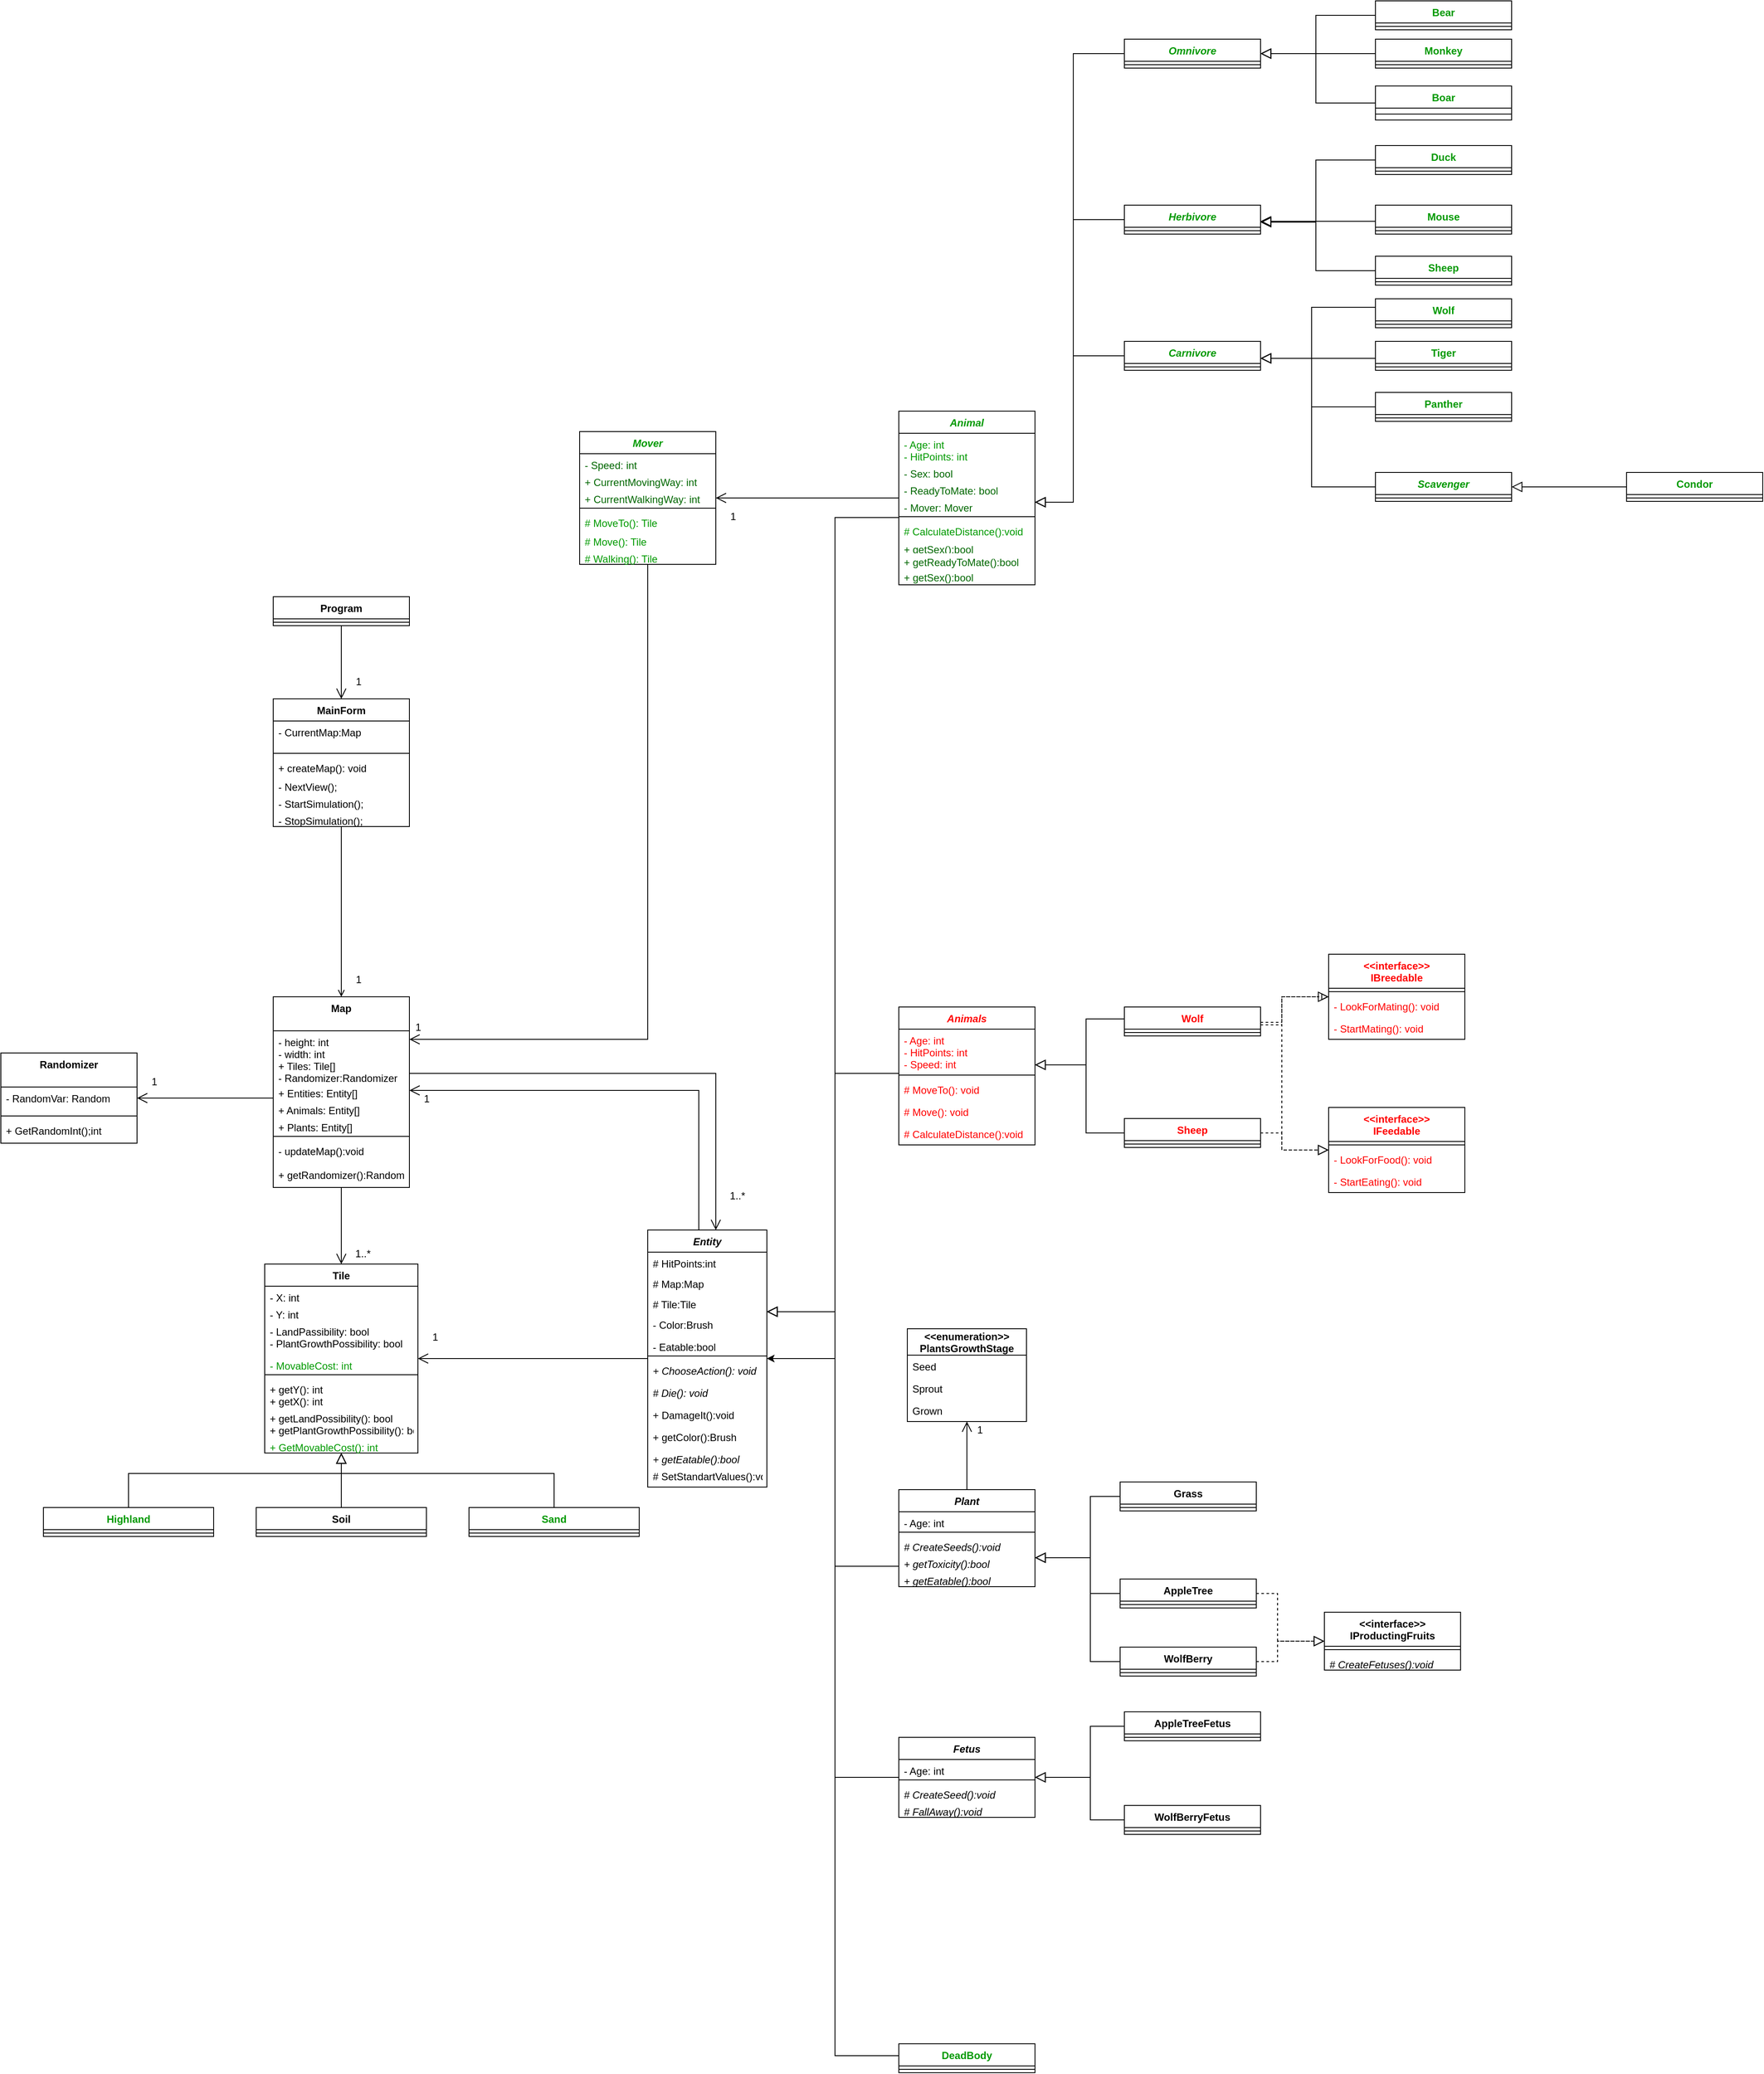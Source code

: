 <mxfile version="15.7.0" type="github">
  <diagram name="Page-1" id="c4acf3e9-155e-7222-9cf6-157b1a14988f">
    <mxGraphModel dx="2844" dy="2374" grid="1" gridSize="10" guides="1" tooltips="1" connect="1" arrows="1" fold="1" page="1" pageScale="1" pageWidth="1100" pageHeight="850" background="none" math="0" shadow="0">
      <root>
        <mxCell id="0" />
        <mxCell id="1" parent="0" />
        <mxCell id="tK33m090suOpxxcHoeYY-7" style="edgeStyle=orthogonalEdgeStyle;rounded=0;orthogonalLoop=1;jettySize=auto;html=1;endArrow=open;endFill=0;endSize=10;startSize=10;startArrow=none;startFill=0;labelBackgroundColor=none;" parent="1" source="_xyLBf4rRskC3J2EZDxW-5" target="_xyLBf4rRskC3J2EZDxW-9" edge="1">
          <mxGeometry relative="1" as="geometry" />
        </mxCell>
        <mxCell id="lUDeA2Y6OBIpnzFLCQ9V-3" style="edgeStyle=orthogonalEdgeStyle;rounded=0;orthogonalLoop=1;jettySize=auto;html=1;endArrow=open;endFill=0;endSize=10;labelBackgroundColor=none;" parent="1" source="_xyLBf4rRskC3J2EZDxW-5" target="s3qruMykAdAHOrOJcpGM-22" edge="1">
          <mxGeometry relative="1" as="geometry">
            <Array as="points">
              <mxPoint x="1180" y="610" />
            </Array>
          </mxGeometry>
        </mxCell>
        <mxCell id="lUDeA2Y6OBIpnzFLCQ9V-32" style="edgeStyle=orthogonalEdgeStyle;rounded=0;orthogonalLoop=1;jettySize=auto;html=1;startArrow=none;startFill=0;endArrow=open;endFill=0;endSize=10;labelBackgroundColor=none;" parent="1" source="_xyLBf4rRskC3J2EZDxW-5" target="lUDeA2Y6OBIpnzFLCQ9V-27" edge="1">
          <mxGeometry relative="1" as="geometry">
            <Array as="points">
              <mxPoint x="520" y="639" />
              <mxPoint x="520" y="639" />
            </Array>
          </mxGeometry>
        </mxCell>
        <mxCell id="_xyLBf4rRskC3J2EZDxW-5" value="Map" style="swimlane;fontStyle=1;align=center;verticalAlign=top;childLayout=stackLayout;horizontal=1;startSize=40;horizontalStack=0;resizeParent=1;resizeParentMax=0;resizeLast=0;collapsible=1;marginBottom=0;labelBackgroundColor=none;" parent="1" vertex="1">
          <mxGeometry x="660" y="520" width="160" height="224" as="geometry" />
        </mxCell>
        <mxCell id="_xyLBf4rRskC3J2EZDxW-6" value="- height: int&#xa;- width: int&#xa;+ Tiles: Tile[]&#xa;- Randomizer:Randomizer" style="text;align=left;verticalAlign=top;spacingLeft=4;spacingRight=4;overflow=hidden;rotatable=0;points=[[0,0.5],[1,0.5]];portConstraint=eastwest;labelBackgroundColor=none;" parent="_xyLBf4rRskC3J2EZDxW-5" vertex="1">
          <mxGeometry y="40" width="160" height="60" as="geometry" />
        </mxCell>
        <mxCell id="lUDeA2Y6OBIpnzFLCQ9V-34" value="+ Entities: Entity[]" style="text;align=left;verticalAlign=top;spacingLeft=4;spacingRight=4;overflow=hidden;rotatable=0;points=[[0,0.5],[1,0.5]];portConstraint=eastwest;labelBackgroundColor=none;" parent="_xyLBf4rRskC3J2EZDxW-5" vertex="1">
          <mxGeometry y="100" width="160" height="20" as="geometry" />
        </mxCell>
        <mxCell id="lUDeA2Y6OBIpnzFLCQ9V-35" value="+ Animals: Entity[]" style="text;align=left;verticalAlign=top;spacingLeft=4;spacingRight=4;overflow=hidden;rotatable=0;points=[[0,0.5],[1,0.5]];portConstraint=eastwest;labelBackgroundColor=none;" parent="_xyLBf4rRskC3J2EZDxW-5" vertex="1">
          <mxGeometry y="120" width="160" height="20" as="geometry" />
        </mxCell>
        <mxCell id="lUDeA2Y6OBIpnzFLCQ9V-36" value="+ Plants: Entity[]" style="text;align=left;verticalAlign=top;spacingLeft=4;spacingRight=4;overflow=hidden;rotatable=0;points=[[0,0.5],[1,0.5]];portConstraint=eastwest;labelBackgroundColor=none;" parent="_xyLBf4rRskC3J2EZDxW-5" vertex="1">
          <mxGeometry y="140" width="160" height="20" as="geometry" />
        </mxCell>
        <mxCell id="_xyLBf4rRskC3J2EZDxW-7" value="" style="line;strokeWidth=1;align=left;verticalAlign=middle;spacingTop=-1;spacingLeft=3;spacingRight=3;rotatable=0;labelPosition=right;points=[];portConstraint=eastwest;labelBackgroundColor=none;" parent="_xyLBf4rRskC3J2EZDxW-5" vertex="1">
          <mxGeometry y="160" width="160" height="8" as="geometry" />
        </mxCell>
        <mxCell id="s3qruMykAdAHOrOJcpGM-13" value="- updateMap():void" style="text;align=left;verticalAlign=top;spacingLeft=4;spacingRight=4;overflow=hidden;rotatable=0;points=[[0,0.5],[1,0.5]];portConstraint=eastwest;labelBackgroundColor=none;" parent="_xyLBf4rRskC3J2EZDxW-5" vertex="1">
          <mxGeometry y="168" width="160" height="28" as="geometry" />
        </mxCell>
        <mxCell id="tCjWMXxbCeVZ_curiyDe-3" value="+ getRandomizer():Randomizer" style="text;align=left;verticalAlign=top;spacingLeft=4;spacingRight=4;overflow=hidden;rotatable=0;points=[[0,0.5],[1,0.5]];portConstraint=eastwest;labelBackgroundColor=none;" parent="_xyLBf4rRskC3J2EZDxW-5" vertex="1">
          <mxGeometry y="196" width="160" height="28" as="geometry" />
        </mxCell>
        <mxCell id="_xyLBf4rRskC3J2EZDxW-9" value="Tile" style="swimlane;fontStyle=1;align=center;verticalAlign=top;childLayout=stackLayout;horizontal=1;startSize=26;horizontalStack=0;resizeParent=1;resizeParentMax=0;resizeLast=0;collapsible=1;marginBottom=0;labelBackgroundColor=none;" parent="1" vertex="1">
          <mxGeometry x="650" y="834" width="180" height="222" as="geometry" />
        </mxCell>
        <mxCell id="tK33m090suOpxxcHoeYY-31" value="- X: int" style="text;align=left;verticalAlign=top;spacingLeft=4;spacingRight=4;overflow=hidden;rotatable=0;points=[[0,0.5],[1,0.5]];portConstraint=eastwest;labelBackgroundColor=none;" parent="_xyLBf4rRskC3J2EZDxW-9" vertex="1">
          <mxGeometry y="26" width="180" height="20" as="geometry" />
        </mxCell>
        <mxCell id="tK33m090suOpxxcHoeYY-32" value="- Y: int" style="text;align=left;verticalAlign=top;spacingLeft=4;spacingRight=4;overflow=hidden;rotatable=0;points=[[0,0.5],[1,0.5]];portConstraint=eastwest;labelBackgroundColor=none;" parent="_xyLBf4rRskC3J2EZDxW-9" vertex="1">
          <mxGeometry y="46" width="180" height="20" as="geometry" />
        </mxCell>
        <mxCell id="QvaqsyEetl3F-smUwmiv-2" value="- LandPassibility: bool&#xa;- PlantGrowthPossibility: bool" style="text;align=left;verticalAlign=top;spacingLeft=4;spacingRight=4;overflow=hidden;rotatable=0;points=[[0,0.5],[1,0.5]];portConstraint=eastwest;labelBackgroundColor=none;" parent="_xyLBf4rRskC3J2EZDxW-9" vertex="1">
          <mxGeometry y="66" width="180" height="40" as="geometry" />
        </mxCell>
        <mxCell id="QjiBA7Gq-WowvqA7mBvu-177" value="- MovableCost: int" style="text;align=left;verticalAlign=top;spacingLeft=4;spacingRight=4;overflow=hidden;rotatable=0;points=[[0,0.5],[1,0.5]];portConstraint=eastwest;labelBackgroundColor=none;fontColor=#009900;" parent="_xyLBf4rRskC3J2EZDxW-9" vertex="1">
          <mxGeometry y="106" width="180" height="20" as="geometry" />
        </mxCell>
        <mxCell id="_xyLBf4rRskC3J2EZDxW-11" value="" style="line;strokeWidth=1;align=left;verticalAlign=middle;spacingTop=-1;spacingLeft=3;spacingRight=3;rotatable=0;labelPosition=right;points=[];portConstraint=eastwest;labelBackgroundColor=none;" parent="_xyLBf4rRskC3J2EZDxW-9" vertex="1">
          <mxGeometry y="126" width="180" height="8" as="geometry" />
        </mxCell>
        <mxCell id="tCjWMXxbCeVZ_curiyDe-1" value="+ getY(): int&#xa;+ getX(): int" style="text;align=left;verticalAlign=top;spacingLeft=4;spacingRight=4;overflow=hidden;rotatable=0;points=[[0,0.5],[1,0.5]];portConstraint=eastwest;labelBackgroundColor=none;" parent="_xyLBf4rRskC3J2EZDxW-9" vertex="1">
          <mxGeometry y="134" width="180" height="34" as="geometry" />
        </mxCell>
        <mxCell id="tCjWMXxbCeVZ_curiyDe-2" value="+ getLandPossibility(): bool&#xa;+ getPlantGrowthPossibility(): bool" style="text;align=left;verticalAlign=top;spacingLeft=4;spacingRight=4;overflow=hidden;rotatable=0;points=[[0,0.5],[1,0.5]];portConstraint=eastwest;labelBackgroundColor=none;" parent="_xyLBf4rRskC3J2EZDxW-9" vertex="1">
          <mxGeometry y="168" width="180" height="34" as="geometry" />
        </mxCell>
        <mxCell id="QjiBA7Gq-WowvqA7mBvu-178" value="+ GetMovableCost(): int" style="text;align=left;verticalAlign=top;spacingLeft=4;spacingRight=4;overflow=hidden;rotatable=0;points=[[0,0.5],[1,0.5]];portConstraint=eastwest;labelBackgroundColor=none;fontColor=#009900;" parent="_xyLBf4rRskC3J2EZDxW-9" vertex="1">
          <mxGeometry y="202" width="180" height="20" as="geometry" />
        </mxCell>
        <mxCell id="lUDeA2Y6OBIpnzFLCQ9V-10" style="edgeStyle=orthogonalEdgeStyle;rounded=0;orthogonalLoop=1;jettySize=auto;html=1;startArrow=none;startFill=0;endArrow=block;endFill=0;endSize=10;labelBackgroundColor=none;" parent="1" source="v3pDaqWRYXxPAvAmd5gX-1" target="_xyLBf4rRskC3J2EZDxW-9" edge="1">
          <mxGeometry relative="1" as="geometry">
            <Array as="points">
              <mxPoint x="740" y="1090" />
              <mxPoint x="740" y="1090" />
            </Array>
          </mxGeometry>
        </mxCell>
        <mxCell id="v3pDaqWRYXxPAvAmd5gX-1" value="Soil" style="swimlane;fontStyle=1;align=center;verticalAlign=top;childLayout=stackLayout;horizontal=1;startSize=26;horizontalStack=0;resizeParent=1;resizeParentMax=0;resizeLast=0;collapsible=1;marginBottom=0;labelBackgroundColor=none;" parent="1" vertex="1">
          <mxGeometry x="640" y="1120" width="200" height="34" as="geometry" />
        </mxCell>
        <mxCell id="v3pDaqWRYXxPAvAmd5gX-3" value="" style="line;strokeWidth=1;align=left;verticalAlign=middle;spacingTop=-1;spacingLeft=3;spacingRight=3;rotatable=0;labelPosition=right;points=[];portConstraint=eastwest;labelBackgroundColor=none;" parent="v3pDaqWRYXxPAvAmd5gX-1" vertex="1">
          <mxGeometry y="26" width="200" height="8" as="geometry" />
        </mxCell>
        <mxCell id="QvaqsyEetl3F-smUwmiv-9" style="edgeStyle=orthogonalEdgeStyle;rounded=0;orthogonalLoop=1;jettySize=auto;html=1;endArrow=block;endFill=0;endSize=10;labelBackgroundColor=none;" parent="1" source="v3pDaqWRYXxPAvAmd5gX-28" target="s3qruMykAdAHOrOJcpGM-22" edge="1">
          <mxGeometry relative="1" as="geometry">
            <Array as="points">
              <mxPoint x="1320" y="1189" />
              <mxPoint x="1320" y="890" />
            </Array>
          </mxGeometry>
        </mxCell>
        <mxCell id="GOziUS8xMTXhWKEQs9-W-17" style="edgeStyle=orthogonalEdgeStyle;rounded=0;orthogonalLoop=1;jettySize=auto;html=1;fontColor=#000000;endArrow=open;endFill=0;endSize=10;labelBackgroundColor=none;" parent="1" source="v3pDaqWRYXxPAvAmd5gX-28" target="GOziUS8xMTXhWKEQs9-W-12" edge="1">
          <mxGeometry relative="1" as="geometry" />
        </mxCell>
        <mxCell id="v3pDaqWRYXxPAvAmd5gX-28" value="Plant" style="swimlane;fontStyle=3;align=center;verticalAlign=top;childLayout=stackLayout;horizontal=1;startSize=26;horizontalStack=0;resizeParent=1;resizeParentMax=0;resizeLast=0;collapsible=1;marginBottom=0;labelBackgroundColor=none;" parent="1" vertex="1">
          <mxGeometry x="1395" y="1099" width="160" height="114" as="geometry">
            <mxRectangle x="1395" y="1099" width="60" height="26" as="alternateBounds" />
          </mxGeometry>
        </mxCell>
        <mxCell id="GOziUS8xMTXhWKEQs9-W-26" value="- Age: int" style="text;align=left;verticalAlign=top;spacingLeft=4;spacingRight=4;overflow=hidden;rotatable=0;points=[[0,0.5],[1,0.5]];portConstraint=eastwest;fontStyle=0;labelBackgroundColor=none;" parent="v3pDaqWRYXxPAvAmd5gX-28" vertex="1">
          <mxGeometry y="26" width="160" height="20" as="geometry" />
        </mxCell>
        <mxCell id="v3pDaqWRYXxPAvAmd5gX-30" value="" style="line;strokeWidth=1;align=left;verticalAlign=middle;spacingTop=-1;spacingLeft=3;spacingRight=3;rotatable=0;labelPosition=right;points=[];portConstraint=eastwest;labelBackgroundColor=none;" parent="v3pDaqWRYXxPAvAmd5gX-28" vertex="1">
          <mxGeometry y="46" width="160" height="8" as="geometry" />
        </mxCell>
        <mxCell id="uQyLJOUiB2QbZ60BsBIK-18" value="# CreateSeeds():void" style="text;align=left;verticalAlign=top;spacingLeft=4;spacingRight=4;overflow=hidden;rotatable=0;points=[[0,0.5],[1,0.5]];portConstraint=eastwest;fontStyle=2;labelBackgroundColor=none;" parent="v3pDaqWRYXxPAvAmd5gX-28" vertex="1">
          <mxGeometry y="54" width="160" height="20" as="geometry" />
        </mxCell>
        <mxCell id="tCjWMXxbCeVZ_curiyDe-5" value="+ getToxicity():bool" style="text;align=left;verticalAlign=top;spacingLeft=4;spacingRight=4;overflow=hidden;rotatable=0;points=[[0,0.5],[1,0.5]];portConstraint=eastwest;fontStyle=2;labelBackgroundColor=none;" parent="v3pDaqWRYXxPAvAmd5gX-28" vertex="1">
          <mxGeometry y="74" width="160" height="20" as="geometry" />
        </mxCell>
        <mxCell id="tCjWMXxbCeVZ_curiyDe-6" value="+ getEatable():bool" style="text;align=left;verticalAlign=top;spacingLeft=4;spacingRight=4;overflow=hidden;rotatable=0;points=[[0,0.5],[1,0.5]];portConstraint=eastwest;fontStyle=2;labelBackgroundColor=none;" parent="v3pDaqWRYXxPAvAmd5gX-28" vertex="1">
          <mxGeometry y="94" width="160" height="20" as="geometry" />
        </mxCell>
        <mxCell id="v3pDaqWRYXxPAvAmd5gX-40" style="edgeStyle=orthogonalEdgeStyle;rounded=0;orthogonalLoop=1;jettySize=auto;html=1;endArrow=block;endFill=0;startSize=6;endSize=10;strokeWidth=1;fontColor=#FF0000;labelBackgroundColor=none;" parent="1" source="v3pDaqWRYXxPAvAmd5gX-36" edge="1">
          <mxGeometry relative="1" as="geometry">
            <Array as="points">
              <mxPoint x="1615" y="546" />
              <mxPoint x="1615" y="600" />
            </Array>
            <mxPoint x="1555" y="600" as="targetPoint" />
          </mxGeometry>
        </mxCell>
        <mxCell id="tK33m090suOpxxcHoeYY-23" style="edgeStyle=orthogonalEdgeStyle;rounded=0;orthogonalLoop=1;jettySize=auto;html=1;endArrow=block;endFill=0;endSize=10;dashed=1;fontColor=#FF0000;labelBackgroundColor=none;" parent="1" source="v3pDaqWRYXxPAvAmd5gX-36" target="tK33m090suOpxxcHoeYY-15" edge="1">
          <mxGeometry relative="1" as="geometry">
            <Array as="points">
              <mxPoint x="1845" y="553" />
              <mxPoint x="1845" y="700" />
            </Array>
          </mxGeometry>
        </mxCell>
        <mxCell id="M5JBE9hiQ1hYlcrJwLkJ-7" style="edgeStyle=orthogonalEdgeStyle;rounded=0;orthogonalLoop=1;jettySize=auto;html=1;dashed=1;endArrow=block;endFill=0;fontColor=#FF0000;labelBackgroundColor=none;" parent="1" source="v3pDaqWRYXxPAvAmd5gX-36" target="M5JBE9hiQ1hYlcrJwLkJ-1" edge="1">
          <mxGeometry relative="1" as="geometry">
            <Array as="points">
              <mxPoint x="1845" y="550" />
              <mxPoint x="1845" y="520" />
            </Array>
          </mxGeometry>
        </mxCell>
        <mxCell id="v3pDaqWRYXxPAvAmd5gX-36" value="Wolf" style="swimlane;fontStyle=1;align=center;verticalAlign=top;childLayout=stackLayout;horizontal=1;startSize=26;horizontalStack=0;resizeParent=1;resizeParentMax=0;resizeLast=0;collapsible=1;marginBottom=0;labelBackgroundColor=none;fontColor=#FF0000;" parent="1" vertex="1">
          <mxGeometry x="1660" y="532" width="160" height="34" as="geometry" />
        </mxCell>
        <mxCell id="v3pDaqWRYXxPAvAmd5gX-38" value="" style="line;strokeWidth=1;align=left;verticalAlign=middle;spacingTop=-1;spacingLeft=3;spacingRight=3;rotatable=0;labelPosition=right;points=[];portConstraint=eastwest;labelBackgroundColor=none;fontColor=#FF0000;" parent="v3pDaqWRYXxPAvAmd5gX-36" vertex="1">
          <mxGeometry y="26" width="160" height="8" as="geometry" />
        </mxCell>
        <mxCell id="v3pDaqWRYXxPAvAmd5gX-45" style="edgeStyle=orthogonalEdgeStyle;rounded=0;orthogonalLoop=1;jettySize=auto;html=1;endArrow=block;endFill=0;startSize=6;endSize=10;strokeWidth=1;fontColor=#FF0000;labelBackgroundColor=none;" parent="1" source="v3pDaqWRYXxPAvAmd5gX-41" edge="1">
          <mxGeometry relative="1" as="geometry">
            <Array as="points">
              <mxPoint x="1615" y="680" />
              <mxPoint x="1615" y="600" />
            </Array>
            <mxPoint x="1555" y="600" as="targetPoint" />
          </mxGeometry>
        </mxCell>
        <mxCell id="tK33m090suOpxxcHoeYY-24" style="edgeStyle=orthogonalEdgeStyle;rounded=0;orthogonalLoop=1;jettySize=auto;html=1;endArrow=block;endFill=0;endSize=10;dashed=1;fontColor=#FF0000;labelBackgroundColor=none;" parent="1" source="v3pDaqWRYXxPAvAmd5gX-41" target="tK33m090suOpxxcHoeYY-15" edge="1">
          <mxGeometry relative="1" as="geometry">
            <Array as="points">
              <mxPoint x="1845" y="680" />
              <mxPoint x="1845" y="700" />
            </Array>
          </mxGeometry>
        </mxCell>
        <mxCell id="M5JBE9hiQ1hYlcrJwLkJ-8" style="edgeStyle=orthogonalEdgeStyle;rounded=0;orthogonalLoop=1;jettySize=auto;html=1;dashed=1;endArrow=block;endFill=0;endSize=10;fontColor=#FF0000;labelBackgroundColor=none;" parent="1" source="v3pDaqWRYXxPAvAmd5gX-41" target="M5JBE9hiQ1hYlcrJwLkJ-1" edge="1">
          <mxGeometry relative="1" as="geometry">
            <Array as="points">
              <mxPoint x="1845" y="680" />
              <mxPoint x="1845" y="520" />
            </Array>
          </mxGeometry>
        </mxCell>
        <mxCell id="v3pDaqWRYXxPAvAmd5gX-41" value="Sheep" style="swimlane;fontStyle=1;align=center;verticalAlign=top;childLayout=stackLayout;horizontal=1;startSize=26;horizontalStack=0;resizeParent=1;resizeParentMax=0;resizeLast=0;collapsible=1;marginBottom=0;labelBackgroundColor=none;fontColor=#FF0000;" parent="1" vertex="1">
          <mxGeometry x="1660" y="663" width="160" height="34" as="geometry" />
        </mxCell>
        <mxCell id="v3pDaqWRYXxPAvAmd5gX-43" value="" style="line;strokeWidth=1;align=left;verticalAlign=middle;spacingTop=-1;spacingLeft=3;spacingRight=3;rotatable=0;labelPosition=right;points=[];portConstraint=eastwest;labelBackgroundColor=none;fontColor=#FF0000;" parent="v3pDaqWRYXxPAvAmd5gX-41" vertex="1">
          <mxGeometry y="26" width="160" height="8" as="geometry" />
        </mxCell>
        <mxCell id="QvaqsyEetl3F-smUwmiv-7" style="edgeStyle=orthogonalEdgeStyle;rounded=0;orthogonalLoop=1;jettySize=auto;html=1;endArrow=block;endFill=0;endSize=10;labelBackgroundColor=none;" parent="1" source="v3pDaqWRYXxPAvAmd5gX-56" target="s3qruMykAdAHOrOJcpGM-22" edge="1">
          <mxGeometry relative="1" as="geometry">
            <Array as="points">
              <mxPoint x="1320" y="610" />
              <mxPoint x="1320" y="890" />
            </Array>
          </mxGeometry>
        </mxCell>
        <mxCell id="v3pDaqWRYXxPAvAmd5gX-56" value="Animals" style="swimlane;fontStyle=3;align=center;verticalAlign=top;childLayout=stackLayout;horizontal=1;startSize=26;horizontalStack=0;resizeParent=1;resizeParentMax=0;resizeLast=0;collapsible=1;marginBottom=0;labelBackgroundColor=none;fillColor=#FFFFFF;fontColor=#FF0000;" parent="1" vertex="1">
          <mxGeometry x="1395" y="532" width="160" height="162" as="geometry" />
        </mxCell>
        <mxCell id="v3pDaqWRYXxPAvAmd5gX-57" value="- Age: int  &#xa;- HitPoints: int&#xa;- Speed: int" style="text;align=left;verticalAlign=top;spacingLeft=4;spacingRight=4;overflow=hidden;rotatable=0;points=[[0,0.5],[1,0.5]];portConstraint=eastwest;labelBackgroundColor=none;fontColor=#FF0000;" parent="v3pDaqWRYXxPAvAmd5gX-56" vertex="1">
          <mxGeometry y="26" width="160" height="50" as="geometry" />
        </mxCell>
        <mxCell id="v3pDaqWRYXxPAvAmd5gX-58" value="" style="line;strokeWidth=1;align=left;verticalAlign=middle;spacingTop=-1;spacingLeft=3;spacingRight=3;rotatable=0;labelPosition=right;points=[];portConstraint=eastwest;labelBackgroundColor=none;fontColor=#FF0000;" parent="v3pDaqWRYXxPAvAmd5gX-56" vertex="1">
          <mxGeometry y="76" width="160" height="8" as="geometry" />
        </mxCell>
        <mxCell id="v3pDaqWRYXxPAvAmd5gX-59" value="# MoveTo(): void" style="text;align=left;verticalAlign=top;spacingLeft=4;spacingRight=4;overflow=hidden;rotatable=0;points=[[0,0.5],[1,0.5]];portConstraint=eastwest;fontStyle=0;labelBackgroundColor=none;fontColor=#FF0000;" parent="v3pDaqWRYXxPAvAmd5gX-56" vertex="1">
          <mxGeometry y="84" width="160" height="26" as="geometry" />
        </mxCell>
        <mxCell id="lUDeA2Y6OBIpnzFLCQ9V-26" value="# Move(): void" style="text;align=left;verticalAlign=top;spacingLeft=4;spacingRight=4;overflow=hidden;rotatable=0;points=[[0,0.5],[1,0.5]];portConstraint=eastwest;fontStyle=0;labelBackgroundColor=none;fontColor=#FF0000;" parent="v3pDaqWRYXxPAvAmd5gX-56" vertex="1">
          <mxGeometry y="110" width="160" height="26" as="geometry" />
        </mxCell>
        <mxCell id="lUDeA2Y6OBIpnzFLCQ9V-40" value="# CalculateDistance():void" style="text;align=left;verticalAlign=top;spacingLeft=4;spacingRight=4;overflow=hidden;rotatable=0;points=[[0,0.5],[1,0.5]];portConstraint=eastwest;fontStyle=0;labelBackgroundColor=none;fontColor=#FF0000;" parent="v3pDaqWRYXxPAvAmd5gX-56" vertex="1">
          <mxGeometry y="136" width="160" height="26" as="geometry" />
        </mxCell>
        <mxCell id="v3pDaqWRYXxPAvAmd5gX-79" style="edgeStyle=orthogonalEdgeStyle;rounded=0;orthogonalLoop=1;jettySize=auto;html=1;endArrow=block;endFill=0;startSize=6;endSize=10;strokeWidth=1;fontColor=#000000;labelBackgroundColor=none;" parent="1" source="v3pDaqWRYXxPAvAmd5gX-75" target="v3pDaqWRYXxPAvAmd5gX-28" edge="1">
          <mxGeometry relative="1" as="geometry">
            <Array as="points">
              <mxPoint x="1620" y="1107" />
              <mxPoint x="1620" y="1179" />
            </Array>
          </mxGeometry>
        </mxCell>
        <mxCell id="v3pDaqWRYXxPAvAmd5gX-75" value="Grass" style="swimlane;fontStyle=1;align=center;verticalAlign=top;childLayout=stackLayout;horizontal=1;startSize=26;horizontalStack=0;resizeParent=1;resizeParentMax=0;resizeLast=0;collapsible=1;marginBottom=0;labelBackgroundColor=none;" parent="1" vertex="1">
          <mxGeometry x="1655" y="1090" width="160" height="34" as="geometry" />
        </mxCell>
        <mxCell id="v3pDaqWRYXxPAvAmd5gX-77" value="" style="line;strokeWidth=1;align=left;verticalAlign=middle;spacingTop=-1;spacingLeft=3;spacingRight=3;rotatable=0;labelPosition=right;points=[];portConstraint=eastwest;labelBackgroundColor=none;" parent="v3pDaqWRYXxPAvAmd5gX-75" vertex="1">
          <mxGeometry y="26" width="160" height="8" as="geometry" />
        </mxCell>
        <mxCell id="lUDeA2Y6OBIpnzFLCQ9V-1" style="edgeStyle=orthogonalEdgeStyle;rounded=0;orthogonalLoop=1;jettySize=auto;html=1;endArrow=open;endFill=0;labelBackgroundColor=none;" parent="1" source="R_GVhmnV9ysI4ZdF6uMz-18" target="_xyLBf4rRskC3J2EZDxW-5" edge="1">
          <mxGeometry relative="1" as="geometry" />
        </mxCell>
        <mxCell id="R_GVhmnV9ysI4ZdF6uMz-18" value="MainForm" style="swimlane;fontStyle=1;align=center;verticalAlign=top;childLayout=stackLayout;horizontal=1;startSize=26;horizontalStack=0;resizeParent=1;resizeParentMax=0;resizeLast=0;collapsible=1;marginBottom=0;labelBackgroundColor=none;" parent="1" vertex="1">
          <mxGeometry x="660" y="170" width="160" height="150" as="geometry" />
        </mxCell>
        <mxCell id="R_GVhmnV9ysI4ZdF6uMz-19" value="- CurrentMap:Map" style="text;align=left;verticalAlign=top;spacingLeft=4;spacingRight=4;overflow=hidden;rotatable=0;points=[[0,0.5],[1,0.5]];portConstraint=eastwest;labelBackgroundColor=none;" parent="R_GVhmnV9ysI4ZdF6uMz-18" vertex="1">
          <mxGeometry y="26" width="160" height="34" as="geometry" />
        </mxCell>
        <mxCell id="R_GVhmnV9ysI4ZdF6uMz-20" value="" style="line;strokeWidth=1;align=left;verticalAlign=middle;spacingTop=-1;spacingLeft=3;spacingRight=3;rotatable=0;labelPosition=right;points=[];portConstraint=eastwest;labelBackgroundColor=none;" parent="R_GVhmnV9ysI4ZdF6uMz-18" vertex="1">
          <mxGeometry y="60" width="160" height="8" as="geometry" />
        </mxCell>
        <mxCell id="R_GVhmnV9ysI4ZdF6uMz-21" value="+ createMap(): void" style="text;align=left;verticalAlign=top;spacingLeft=4;spacingRight=4;overflow=hidden;rotatable=0;points=[[0,0.5],[1,0.5]];portConstraint=eastwest;labelBackgroundColor=none;" parent="R_GVhmnV9ysI4ZdF6uMz-18" vertex="1">
          <mxGeometry y="68" width="160" height="22" as="geometry" />
        </mxCell>
        <mxCell id="8E_h5tTmM04f4tNInj24-1" value="- NextView();" style="text;align=left;verticalAlign=top;spacingLeft=4;spacingRight=4;overflow=hidden;rotatable=0;points=[[0,0.5],[1,0.5]];portConstraint=eastwest;labelBackgroundColor=none;" parent="R_GVhmnV9ysI4ZdF6uMz-18" vertex="1">
          <mxGeometry y="90" width="160" height="20" as="geometry" />
        </mxCell>
        <mxCell id="lUDeA2Y6OBIpnzFLCQ9V-37" value="- StartSimulation();" style="text;align=left;verticalAlign=top;spacingLeft=4;spacingRight=4;overflow=hidden;rotatable=0;points=[[0,0.5],[1,0.5]];portConstraint=eastwest;labelBackgroundColor=none;" parent="R_GVhmnV9ysI4ZdF6uMz-18" vertex="1">
          <mxGeometry y="110" width="160" height="20" as="geometry" />
        </mxCell>
        <mxCell id="lUDeA2Y6OBIpnzFLCQ9V-38" value="- StopSimulation();" style="text;align=left;verticalAlign=top;spacingLeft=4;spacingRight=4;overflow=hidden;rotatable=0;points=[[0,0.5],[1,0.5]];portConstraint=eastwest;labelBackgroundColor=none;" parent="R_GVhmnV9ysI4ZdF6uMz-18" vertex="1">
          <mxGeometry y="130" width="160" height="20" as="geometry" />
        </mxCell>
        <mxCell id="tK33m090suOpxxcHoeYY-15" value="&lt;&lt;interface&gt;&gt;&#xa;IFeedable" style="swimlane;fontStyle=1;align=center;verticalAlign=top;childLayout=stackLayout;horizontal=1;startSize=40;horizontalStack=0;resizeParent=1;resizeParentMax=0;resizeLast=0;collapsible=1;marginBottom=0;labelBackgroundColor=none;fontColor=#FF0000;" parent="1" vertex="1">
          <mxGeometry x="1900" y="650" width="160" height="100" as="geometry" />
        </mxCell>
        <mxCell id="tK33m090suOpxxcHoeYY-17" value="" style="line;strokeWidth=1;align=left;verticalAlign=middle;spacingTop=-1;spacingLeft=3;spacingRight=3;rotatable=0;labelPosition=right;points=[];portConstraint=eastwest;labelBackgroundColor=none;fontColor=#FF0000;" parent="tK33m090suOpxxcHoeYY-15" vertex="1">
          <mxGeometry y="40" width="160" height="8" as="geometry" />
        </mxCell>
        <mxCell id="tK33m090suOpxxcHoeYY-18" value="- LookForFood(): void" style="text;align=left;verticalAlign=top;spacingLeft=4;spacingRight=4;overflow=hidden;rotatable=0;points=[[0,0.5],[1,0.5]];portConstraint=eastwest;labelBackgroundColor=none;fontColor=#FF0000;" parent="tK33m090suOpxxcHoeYY-15" vertex="1">
          <mxGeometry y="48" width="160" height="26" as="geometry" />
        </mxCell>
        <mxCell id="tK33m090suOpxxcHoeYY-20" value="- StartEating(): void" style="text;align=left;verticalAlign=top;spacingLeft=4;spacingRight=4;overflow=hidden;rotatable=0;points=[[0,0.5],[1,0.5]];portConstraint=eastwest;labelBackgroundColor=none;fontColor=#FF0000;" parent="tK33m090suOpxxcHoeYY-15" vertex="1">
          <mxGeometry y="74" width="160" height="26" as="geometry" />
        </mxCell>
        <mxCell id="tK33m090suOpxxcHoeYY-29" value="1..*" style="text;html=1;align=center;verticalAlign=middle;resizable=0;points=[];autosize=1;labelBackgroundColor=none;" parent="1" vertex="1">
          <mxGeometry x="750" y="812" width="30" height="20" as="geometry" />
        </mxCell>
        <mxCell id="tK33m090suOpxxcHoeYY-34" value="1" style="text;html=1;align=center;verticalAlign=middle;resizable=0;points=[];autosize=1;labelBackgroundColor=none;" parent="1" vertex="1">
          <mxGeometry x="830" y="630" width="20" height="20" as="geometry" />
        </mxCell>
        <mxCell id="lUDeA2Y6OBIpnzFLCQ9V-2" style="edgeStyle=orthogonalEdgeStyle;rounded=0;orthogonalLoop=1;jettySize=auto;html=1;endArrow=open;endFill=0;endSize=10;labelBackgroundColor=none;" parent="1" source="s3qruMykAdAHOrOJcpGM-22" target="_xyLBf4rRskC3J2EZDxW-5" edge="1">
          <mxGeometry relative="1" as="geometry">
            <Array as="points">
              <mxPoint x="1160" y="630" />
            </Array>
          </mxGeometry>
        </mxCell>
        <mxCell id="lUDeA2Y6OBIpnzFLCQ9V-22" style="edgeStyle=orthogonalEdgeStyle;rounded=0;orthogonalLoop=1;jettySize=auto;html=1;startArrow=none;startFill=0;endArrow=open;endFill=0;endSize=10;labelBackgroundColor=none;" parent="1" source="s3qruMykAdAHOrOJcpGM-22" target="_xyLBf4rRskC3J2EZDxW-9" edge="1">
          <mxGeometry relative="1" as="geometry" />
        </mxCell>
        <mxCell id="s3qruMykAdAHOrOJcpGM-22" value="Entity" style="swimlane;fontStyle=3;align=center;verticalAlign=top;childLayout=stackLayout;horizontal=1;startSize=26;horizontalStack=0;resizeParent=1;resizeParentMax=0;resizeLast=0;collapsible=1;marginBottom=0;labelBackgroundColor=none;" parent="1" vertex="1">
          <mxGeometry x="1100" y="794" width="140" height="302" as="geometry" />
        </mxCell>
        <mxCell id="scuy19078v-DDYSuCrTV-1" value="# HitPoints:int " style="text;align=left;verticalAlign=top;spacingLeft=4;spacingRight=4;overflow=hidden;rotatable=0;points=[[0,0.5],[1,0.5]];portConstraint=eastwest;labelBackgroundColor=none;" parent="s3qruMykAdAHOrOJcpGM-22" vertex="1">
          <mxGeometry y="26" width="140" height="24" as="geometry" />
        </mxCell>
        <mxCell id="scuy19078v-DDYSuCrTV-3" value="# Map:Map" style="text;align=left;verticalAlign=top;spacingLeft=4;spacingRight=4;overflow=hidden;rotatable=0;points=[[0,0.5],[1,0.5]];portConstraint=eastwest;labelBackgroundColor=none;" parent="s3qruMykAdAHOrOJcpGM-22" vertex="1">
          <mxGeometry y="50" width="140" height="24" as="geometry" />
        </mxCell>
        <mxCell id="scuy19078v-DDYSuCrTV-4" value="# Tile:Tile" style="text;align=left;verticalAlign=top;spacingLeft=4;spacingRight=4;overflow=hidden;rotatable=0;points=[[0,0.5],[1,0.5]];portConstraint=eastwest;labelBackgroundColor=none;" parent="s3qruMykAdAHOrOJcpGM-22" vertex="1">
          <mxGeometry y="74" width="140" height="24" as="geometry" />
        </mxCell>
        <mxCell id="SBPc5HN0QN9MTusp5TGx-4" value="- Color:Brush" style="text;align=left;verticalAlign=top;spacingLeft=4;spacingRight=4;overflow=hidden;rotatable=0;points=[[0,0.5],[1,0.5]];portConstraint=eastwest;labelBackgroundColor=none;" parent="s3qruMykAdAHOrOJcpGM-22" vertex="1">
          <mxGeometry y="98" width="140" height="26" as="geometry" />
        </mxCell>
        <mxCell id="SBPc5HN0QN9MTusp5TGx-5" value="- Eatable:bool" style="text;align=left;verticalAlign=top;spacingLeft=4;spacingRight=4;overflow=hidden;rotatable=0;points=[[0,0.5],[1,0.5]];portConstraint=eastwest;fontStyle=0;labelBackgroundColor=none;" parent="s3qruMykAdAHOrOJcpGM-22" vertex="1">
          <mxGeometry y="124" width="140" height="20" as="geometry" />
        </mxCell>
        <mxCell id="s3qruMykAdAHOrOJcpGM-24" value="" style="line;strokeWidth=1;align=left;verticalAlign=middle;spacingTop=-1;spacingLeft=3;spacingRight=3;rotatable=0;labelPosition=right;points=[];portConstraint=eastwest;labelBackgroundColor=none;" parent="s3qruMykAdAHOrOJcpGM-22" vertex="1">
          <mxGeometry y="144" width="140" height="8" as="geometry" />
        </mxCell>
        <mxCell id="s3qruMykAdAHOrOJcpGM-25" value="+ ChooseAction(): void" style="text;align=left;verticalAlign=top;spacingLeft=4;spacingRight=4;overflow=hidden;rotatable=0;points=[[0,0.5],[1,0.5]];portConstraint=eastwest;fontStyle=2;labelBackgroundColor=none;" parent="s3qruMykAdAHOrOJcpGM-22" vertex="1">
          <mxGeometry y="152" width="140" height="26" as="geometry" />
        </mxCell>
        <mxCell id="lUDeA2Y6OBIpnzFLCQ9V-24" value="# Die(): void" style="text;align=left;verticalAlign=top;spacingLeft=4;spacingRight=4;overflow=hidden;rotatable=0;points=[[0,0.5],[1,0.5]];portConstraint=eastwest;fontStyle=2;labelBackgroundColor=none;" parent="s3qruMykAdAHOrOJcpGM-22" vertex="1">
          <mxGeometry y="178" width="140" height="26" as="geometry" />
        </mxCell>
        <mxCell id="lUDeA2Y6OBIpnzFLCQ9V-25" value="+ DamageIt():void" style="text;align=left;verticalAlign=top;spacingLeft=4;spacingRight=4;overflow=hidden;rotatable=0;points=[[0,0.5],[1,0.5]];portConstraint=eastwest;labelBackgroundColor=none;" parent="s3qruMykAdAHOrOJcpGM-22" vertex="1">
          <mxGeometry y="204" width="140" height="26" as="geometry" />
        </mxCell>
        <mxCell id="tCjWMXxbCeVZ_curiyDe-4" value="+ getColor():Brush" style="text;align=left;verticalAlign=top;spacingLeft=4;spacingRight=4;overflow=hidden;rotatable=0;points=[[0,0.5],[1,0.5]];portConstraint=eastwest;labelBackgroundColor=none;" parent="s3qruMykAdAHOrOJcpGM-22" vertex="1">
          <mxGeometry y="230" width="140" height="26" as="geometry" />
        </mxCell>
        <mxCell id="SBPc5HN0QN9MTusp5TGx-3" value="+ getEatable():bool" style="text;align=left;verticalAlign=top;spacingLeft=4;spacingRight=4;overflow=hidden;rotatable=0;points=[[0,0.5],[1,0.5]];portConstraint=eastwest;fontStyle=2;labelBackgroundColor=none;" parent="s3qruMykAdAHOrOJcpGM-22" vertex="1">
          <mxGeometry y="256" width="140" height="20" as="geometry" />
        </mxCell>
        <mxCell id="SBPc5HN0QN9MTusp5TGx-1" value="# SetStandartValues():void" style="text;align=left;verticalAlign=top;spacingLeft=4;spacingRight=4;overflow=hidden;rotatable=0;points=[[0,0.5],[1,0.5]];portConstraint=eastwest;labelBackgroundColor=none;" parent="s3qruMykAdAHOrOJcpGM-22" vertex="1">
          <mxGeometry y="276" width="140" height="26" as="geometry" />
        </mxCell>
        <mxCell id="M5JBE9hiQ1hYlcrJwLkJ-1" value="&lt;&lt;interface&gt;&gt;&#xa;IBreedable" style="swimlane;fontStyle=1;align=center;verticalAlign=top;childLayout=stackLayout;horizontal=1;startSize=40;horizontalStack=0;resizeParent=1;resizeParentMax=0;resizeLast=0;collapsible=1;marginBottom=0;labelBackgroundColor=none;fontColor=#FF0000;" parent="1" vertex="1">
          <mxGeometry x="1900" y="470" width="160" height="100" as="geometry" />
        </mxCell>
        <mxCell id="M5JBE9hiQ1hYlcrJwLkJ-2" value="" style="line;strokeWidth=1;align=left;verticalAlign=middle;spacingTop=-1;spacingLeft=3;spacingRight=3;rotatable=0;labelPosition=right;points=[];portConstraint=eastwest;labelBackgroundColor=none;fontColor=#FF0000;" parent="M5JBE9hiQ1hYlcrJwLkJ-1" vertex="1">
          <mxGeometry y="40" width="160" height="8" as="geometry" />
        </mxCell>
        <mxCell id="M5JBE9hiQ1hYlcrJwLkJ-3" value="- LookForMating(): void" style="text;align=left;verticalAlign=top;spacingLeft=4;spacingRight=4;overflow=hidden;rotatable=0;points=[[0,0.5],[1,0.5]];portConstraint=eastwest;labelBackgroundColor=none;fontColor=#FF0000;" parent="M5JBE9hiQ1hYlcrJwLkJ-1" vertex="1">
          <mxGeometry y="48" width="160" height="26" as="geometry" />
        </mxCell>
        <mxCell id="M5JBE9hiQ1hYlcrJwLkJ-4" value="- StartMating(): void" style="text;align=left;verticalAlign=top;spacingLeft=4;spacingRight=4;overflow=hidden;rotatable=0;points=[[0,0.5],[1,0.5]];portConstraint=eastwest;labelBackgroundColor=none;fontColor=#FF0000;" parent="M5JBE9hiQ1hYlcrJwLkJ-1" vertex="1">
          <mxGeometry y="74" width="160" height="26" as="geometry" />
        </mxCell>
        <mxCell id="lUDeA2Y6OBIpnzFLCQ9V-12" value="1..*" style="text;html=1;align=center;verticalAlign=middle;resizable=0;points=[];autosize=1;labelBackgroundColor=none;" parent="1" vertex="1">
          <mxGeometry x="1190" y="744" width="30" height="20" as="geometry" />
        </mxCell>
        <mxCell id="lUDeA2Y6OBIpnzFLCQ9V-13" value="1" style="text;html=1;align=center;verticalAlign=middle;resizable=0;points=[];autosize=1;labelBackgroundColor=none;" parent="1" vertex="1">
          <mxGeometry x="750" y="490" width="20" height="20" as="geometry" />
        </mxCell>
        <mxCell id="lUDeA2Y6OBIpnzFLCQ9V-19" style="edgeStyle=orthogonalEdgeStyle;rounded=0;orthogonalLoop=1;jettySize=auto;html=1;startArrow=none;startFill=0;endArrow=open;endFill=0;endSize=10;labelBackgroundColor=none;" parent="1" source="lUDeA2Y6OBIpnzFLCQ9V-14" target="R_GVhmnV9ysI4ZdF6uMz-18" edge="1">
          <mxGeometry relative="1" as="geometry" />
        </mxCell>
        <mxCell id="lUDeA2Y6OBIpnzFLCQ9V-14" value="Program" style="swimlane;fontStyle=1;align=center;verticalAlign=top;childLayout=stackLayout;horizontal=1;startSize=26;horizontalStack=0;resizeParent=1;resizeParentMax=0;resizeLast=0;collapsible=1;marginBottom=0;labelBackgroundColor=none;" parent="1" vertex="1">
          <mxGeometry x="660" y="50" width="160" height="34" as="geometry" />
        </mxCell>
        <mxCell id="lUDeA2Y6OBIpnzFLCQ9V-16" value="" style="line;strokeWidth=1;align=left;verticalAlign=middle;spacingTop=-1;spacingLeft=3;spacingRight=3;rotatable=0;labelPosition=right;points=[];portConstraint=eastwest;labelBackgroundColor=none;" parent="lUDeA2Y6OBIpnzFLCQ9V-14" vertex="1">
          <mxGeometry y="26" width="160" height="8" as="geometry" />
        </mxCell>
        <mxCell id="lUDeA2Y6OBIpnzFLCQ9V-20" value="1" style="text;html=1;align=center;verticalAlign=middle;resizable=0;points=[];autosize=1;labelBackgroundColor=none;" parent="1" vertex="1">
          <mxGeometry x="750" y="140" width="20" height="20" as="geometry" />
        </mxCell>
        <mxCell id="lUDeA2Y6OBIpnzFLCQ9V-21" value="1" style="text;html=1;align=center;verticalAlign=middle;resizable=0;points=[];autosize=1;labelBackgroundColor=none;" parent="1" vertex="1">
          <mxGeometry x="840" y="910" width="20" height="20" as="geometry" />
        </mxCell>
        <mxCell id="lUDeA2Y6OBIpnzFLCQ9V-27" value="Randomizer" style="swimlane;fontStyle=1;align=center;verticalAlign=top;childLayout=stackLayout;horizontal=1;startSize=40;horizontalStack=0;resizeParent=1;resizeParentMax=0;resizeLast=0;collapsible=1;marginBottom=0;labelBackgroundColor=none;" parent="1" vertex="1">
          <mxGeometry x="340" y="586" width="160" height="106" as="geometry" />
        </mxCell>
        <mxCell id="lUDeA2Y6OBIpnzFLCQ9V-28" value="- RandomVar: Random" style="text;align=left;verticalAlign=top;spacingLeft=4;spacingRight=4;overflow=hidden;rotatable=0;points=[[0,0.5],[1,0.5]];portConstraint=eastwest;labelBackgroundColor=none;" parent="lUDeA2Y6OBIpnzFLCQ9V-27" vertex="1">
          <mxGeometry y="40" width="160" height="30" as="geometry" />
        </mxCell>
        <mxCell id="lUDeA2Y6OBIpnzFLCQ9V-29" value="" style="line;strokeWidth=1;align=left;verticalAlign=middle;spacingTop=-1;spacingLeft=3;spacingRight=3;rotatable=0;labelPosition=right;points=[];portConstraint=eastwest;labelBackgroundColor=none;" parent="lUDeA2Y6OBIpnzFLCQ9V-27" vertex="1">
          <mxGeometry y="70" width="160" height="8" as="geometry" />
        </mxCell>
        <mxCell id="lUDeA2Y6OBIpnzFLCQ9V-31" value="+ GetRandomInt();int" style="text;align=left;verticalAlign=top;spacingLeft=4;spacingRight=4;overflow=hidden;rotatable=0;points=[[0,0.5],[1,0.5]];portConstraint=eastwest;labelBackgroundColor=none;" parent="lUDeA2Y6OBIpnzFLCQ9V-27" vertex="1">
          <mxGeometry y="78" width="160" height="28" as="geometry" />
        </mxCell>
        <mxCell id="lUDeA2Y6OBIpnzFLCQ9V-33" value="1" style="text;html=1;align=center;verticalAlign=middle;resizable=0;points=[];autosize=1;labelBackgroundColor=none;" parent="1" vertex="1">
          <mxGeometry x="510" y="610" width="20" height="20" as="geometry" />
        </mxCell>
        <mxCell id="GOziUS8xMTXhWKEQs9-W-12" value="&lt;&lt;enumeration&gt;&gt;&#xa;PlantsGrowthStage" style="swimlane;fontStyle=1;childLayout=stackLayout;horizontal=1;startSize=31;horizontalStack=0;resizeParent=1;resizeParentMax=0;resizeLast=0;collapsible=1;marginBottom=0;labelBackgroundColor=none;" parent="1" vertex="1">
          <mxGeometry x="1405" y="910" width="140" height="109" as="geometry" />
        </mxCell>
        <mxCell id="GOziUS8xMTXhWKEQs9-W-13" value="Seed" style="text;align=left;verticalAlign=top;spacingLeft=4;spacingRight=4;overflow=hidden;rotatable=0;points=[[0,0.5],[1,0.5]];portConstraint=eastwest;labelBackgroundColor=none;" parent="GOziUS8xMTXhWKEQs9-W-12" vertex="1">
          <mxGeometry y="31" width="140" height="26" as="geometry" />
        </mxCell>
        <mxCell id="GOziUS8xMTXhWKEQs9-W-14" value="Sprout" style="text;align=left;verticalAlign=top;spacingLeft=4;spacingRight=4;overflow=hidden;rotatable=0;points=[[0,0.5],[1,0.5]];portConstraint=eastwest;labelBackgroundColor=none;" parent="GOziUS8xMTXhWKEQs9-W-12" vertex="1">
          <mxGeometry y="57" width="140" height="26" as="geometry" />
        </mxCell>
        <mxCell id="GOziUS8xMTXhWKEQs9-W-15" value="Grown" style="text;align=left;verticalAlign=top;spacingLeft=4;spacingRight=4;overflow=hidden;rotatable=0;points=[[0,0.5],[1,0.5]];portConstraint=eastwest;labelBackgroundColor=none;" parent="GOziUS8xMTXhWKEQs9-W-12" vertex="1">
          <mxGeometry y="83" width="140" height="26" as="geometry" />
        </mxCell>
        <mxCell id="GOziUS8xMTXhWKEQs9-W-18" value="1" style="text;html=1;align=center;verticalAlign=middle;resizable=0;points=[];autosize=1;labelBackgroundColor=none;" parent="1" vertex="1">
          <mxGeometry x="1480" y="1019" width="20" height="20" as="geometry" />
        </mxCell>
        <mxCell id="GOziUS8xMTXhWKEQs9-W-25" style="edgeStyle=orthogonalEdgeStyle;rounded=0;orthogonalLoop=1;jettySize=auto;html=1;fontColor=#000000;endArrow=block;endFill=0;endSize=10;labelBackgroundColor=none;" parent="1" source="GOziUS8xMTXhWKEQs9-W-19" target="v3pDaqWRYXxPAvAmd5gX-28" edge="1">
          <mxGeometry relative="1" as="geometry">
            <Array as="points">
              <mxPoint x="1620" y="1221" />
              <mxPoint x="1620" y="1179" />
            </Array>
          </mxGeometry>
        </mxCell>
        <mxCell id="scuy19078v-DDYSuCrTV-10" style="edgeStyle=orthogonalEdgeStyle;rounded=0;orthogonalLoop=1;jettySize=auto;html=1;fontColor=#000000;dashed=1;endSize=10;endArrow=block;endFill=0;labelBackgroundColor=none;" parent="1" source="GOziUS8xMTXhWKEQs9-W-19" target="scuy19078v-DDYSuCrTV-5" edge="1">
          <mxGeometry relative="1" as="geometry">
            <Array as="points">
              <mxPoint x="1840" y="1221" />
              <mxPoint x="1840" y="1277" />
            </Array>
          </mxGeometry>
        </mxCell>
        <mxCell id="GOziUS8xMTXhWKEQs9-W-19" value="AppleTree" style="swimlane;fontStyle=1;align=center;verticalAlign=top;childLayout=stackLayout;horizontal=1;startSize=26;horizontalStack=0;resizeParent=1;resizeParentMax=0;resizeLast=0;collapsible=1;marginBottom=0;labelBackgroundColor=none;" parent="1" vertex="1">
          <mxGeometry x="1655" y="1204" width="160" height="34" as="geometry" />
        </mxCell>
        <mxCell id="GOziUS8xMTXhWKEQs9-W-22" value="" style="line;strokeWidth=1;align=left;verticalAlign=middle;spacingTop=-1;spacingLeft=3;spacingRight=3;rotatable=0;labelPosition=right;points=[];portConstraint=eastwest;labelBackgroundColor=none;" parent="GOziUS8xMTXhWKEQs9-W-19" vertex="1">
          <mxGeometry y="26" width="160" height="8" as="geometry" />
        </mxCell>
        <mxCell id="GOziUS8xMTXhWKEQs9-W-31" style="edgeStyle=orthogonalEdgeStyle;rounded=0;orthogonalLoop=1;jettySize=auto;html=1;fontColor=#000000;endArrow=block;endFill=0;endSize=10;labelBackgroundColor=none;" parent="1" source="GOziUS8xMTXhWKEQs9-W-29" target="v3pDaqWRYXxPAvAmd5gX-28" edge="1">
          <mxGeometry relative="1" as="geometry">
            <Array as="points">
              <mxPoint x="1620" y="1301" />
              <mxPoint x="1620" y="1179" />
            </Array>
          </mxGeometry>
        </mxCell>
        <mxCell id="scuy19078v-DDYSuCrTV-11" style="edgeStyle=orthogonalEdgeStyle;rounded=0;orthogonalLoop=1;jettySize=auto;html=1;fontColor=#000000;endSize=10;dashed=1;endArrow=block;endFill=0;labelBackgroundColor=none;" parent="1" source="GOziUS8xMTXhWKEQs9-W-29" target="scuy19078v-DDYSuCrTV-5" edge="1">
          <mxGeometry relative="1" as="geometry">
            <Array as="points">
              <mxPoint x="1840" y="1301" />
              <mxPoint x="1840" y="1277" />
            </Array>
          </mxGeometry>
        </mxCell>
        <mxCell id="GOziUS8xMTXhWKEQs9-W-29" value="WolfBerry" style="swimlane;fontStyle=1;align=center;verticalAlign=top;childLayout=stackLayout;horizontal=1;startSize=26;horizontalStack=0;resizeParent=1;resizeParentMax=0;resizeLast=0;collapsible=1;marginBottom=0;labelBackgroundColor=none;" parent="1" vertex="1">
          <mxGeometry x="1655" y="1284" width="160" height="34" as="geometry" />
        </mxCell>
        <mxCell id="GOziUS8xMTXhWKEQs9-W-30" value="" style="line;strokeWidth=1;align=left;verticalAlign=middle;spacingTop=-1;spacingLeft=3;spacingRight=3;rotatable=0;labelPosition=right;points=[];portConstraint=eastwest;labelBackgroundColor=none;" parent="GOziUS8xMTXhWKEQs9-W-29" vertex="1">
          <mxGeometry y="26" width="160" height="8" as="geometry" />
        </mxCell>
        <mxCell id="uQyLJOUiB2QbZ60BsBIK-17" style="edgeStyle=orthogonalEdgeStyle;rounded=0;orthogonalLoop=1;jettySize=auto;html=1;endSize=10;endArrow=block;endFill=0;labelBackgroundColor=none;" parent="1" source="uQyLJOUiB2QbZ60BsBIK-9" target="s3qruMykAdAHOrOJcpGM-22" edge="1">
          <mxGeometry relative="1" as="geometry">
            <Array as="points">
              <mxPoint x="1320" y="1437" />
              <mxPoint x="1320" y="890" />
            </Array>
          </mxGeometry>
        </mxCell>
        <mxCell id="uQyLJOUiB2QbZ60BsBIK-9" value="Fetus" style="swimlane;fontStyle=3;align=center;verticalAlign=top;childLayout=stackLayout;horizontal=1;startSize=26;horizontalStack=0;resizeParent=1;resizeParentMax=0;resizeLast=0;collapsible=1;marginBottom=0;labelBackgroundColor=none;" parent="1" vertex="1">
          <mxGeometry x="1395" y="1390" width="160" height="94" as="geometry">
            <mxRectangle x="1395" y="1390" width="60" height="26" as="alternateBounds" />
          </mxGeometry>
        </mxCell>
        <mxCell id="uQyLJOUiB2QbZ60BsBIK-12" value="- Age: int" style="text;align=left;verticalAlign=top;spacingLeft=4;spacingRight=4;overflow=hidden;rotatable=0;points=[[0,0.5],[1,0.5]];portConstraint=eastwest;fontStyle=0;labelBackgroundColor=none;" parent="uQyLJOUiB2QbZ60BsBIK-9" vertex="1">
          <mxGeometry y="26" width="160" height="20" as="geometry" />
        </mxCell>
        <mxCell id="uQyLJOUiB2QbZ60BsBIK-14" value="" style="line;strokeWidth=1;align=left;verticalAlign=middle;spacingTop=-1;spacingLeft=3;spacingRight=3;rotatable=0;labelPosition=right;points=[];portConstraint=eastwest;labelBackgroundColor=none;" parent="uQyLJOUiB2QbZ60BsBIK-9" vertex="1">
          <mxGeometry y="46" width="160" height="8" as="geometry" />
        </mxCell>
        <mxCell id="uQyLJOUiB2QbZ60BsBIK-16" value="# CreateSeed():void" style="text;align=left;verticalAlign=top;spacingLeft=4;spacingRight=4;overflow=hidden;rotatable=0;points=[[0,0.5],[1,0.5]];portConstraint=eastwest;fontStyle=2;labelBackgroundColor=none;" parent="uQyLJOUiB2QbZ60BsBIK-9" vertex="1">
          <mxGeometry y="54" width="160" height="20" as="geometry" />
        </mxCell>
        <mxCell id="uQyLJOUiB2QbZ60BsBIK-19" value="# FallAway():void" style="text;align=left;verticalAlign=top;spacingLeft=4;spacingRight=4;overflow=hidden;rotatable=0;points=[[0,0.5],[1,0.5]];portConstraint=eastwest;fontStyle=2;labelBackgroundColor=none;" parent="uQyLJOUiB2QbZ60BsBIK-9" vertex="1">
          <mxGeometry y="74" width="160" height="20" as="geometry" />
        </mxCell>
        <mxCell id="uQyLJOUiB2QbZ60BsBIK-22" style="edgeStyle=orthogonalEdgeStyle;rounded=0;orthogonalLoop=1;jettySize=auto;html=1;endArrow=block;endFill=0;endSize=10;fontColor=#000000;labelBackgroundColor=none;" parent="1" source="uQyLJOUiB2QbZ60BsBIK-20" target="uQyLJOUiB2QbZ60BsBIK-9" edge="1">
          <mxGeometry relative="1" as="geometry">
            <Array as="points">
              <mxPoint x="1620" y="1377" />
              <mxPoint x="1620" y="1437" />
            </Array>
          </mxGeometry>
        </mxCell>
        <mxCell id="uQyLJOUiB2QbZ60BsBIK-20" value="AppleTreeFetus" style="swimlane;fontStyle=1;align=center;verticalAlign=top;childLayout=stackLayout;horizontal=1;startSize=26;horizontalStack=0;resizeParent=1;resizeParentMax=0;resizeLast=0;collapsible=1;marginBottom=0;labelBackgroundColor=none;" parent="1" vertex="1">
          <mxGeometry x="1660" y="1360" width="160" height="34" as="geometry" />
        </mxCell>
        <mxCell id="uQyLJOUiB2QbZ60BsBIK-21" value="" style="line;strokeWidth=1;align=left;verticalAlign=middle;spacingTop=-1;spacingLeft=3;spacingRight=3;rotatable=0;labelPosition=right;points=[];portConstraint=eastwest;labelBackgroundColor=none;" parent="uQyLJOUiB2QbZ60BsBIK-20" vertex="1">
          <mxGeometry y="26" width="160" height="8" as="geometry" />
        </mxCell>
        <mxCell id="uQyLJOUiB2QbZ60BsBIK-25" style="edgeStyle=orthogonalEdgeStyle;rounded=0;orthogonalLoop=1;jettySize=auto;html=1;endArrow=block;endFill=0;endSize=10;fontColor=#000000;labelBackgroundColor=none;" parent="1" source="uQyLJOUiB2QbZ60BsBIK-23" target="uQyLJOUiB2QbZ60BsBIK-9" edge="1">
          <mxGeometry relative="1" as="geometry">
            <Array as="points">
              <mxPoint x="1620" y="1487" />
              <mxPoint x="1620" y="1437" />
            </Array>
          </mxGeometry>
        </mxCell>
        <mxCell id="uQyLJOUiB2QbZ60BsBIK-23" value="WolfBerryFetus" style="swimlane;fontStyle=1;align=center;verticalAlign=top;childLayout=stackLayout;horizontal=1;startSize=26;horizontalStack=0;resizeParent=1;resizeParentMax=0;resizeLast=0;collapsible=1;marginBottom=0;labelBackgroundColor=none;" parent="1" vertex="1">
          <mxGeometry x="1660" y="1470" width="160" height="34" as="geometry">
            <mxRectangle x="1655" y="1500" width="120" height="26" as="alternateBounds" />
          </mxGeometry>
        </mxCell>
        <mxCell id="uQyLJOUiB2QbZ60BsBIK-24" value="" style="line;strokeWidth=1;align=left;verticalAlign=middle;spacingTop=-1;spacingLeft=3;spacingRight=3;rotatable=0;labelPosition=right;points=[];portConstraint=eastwest;labelBackgroundColor=none;" parent="uQyLJOUiB2QbZ60BsBIK-23" vertex="1">
          <mxGeometry y="26" width="160" height="8" as="geometry" />
        </mxCell>
        <mxCell id="scuy19078v-DDYSuCrTV-5" value="&lt;&lt;interface&gt;&gt;&#xa;IProductingFruits" style="swimlane;fontStyle=1;align=center;verticalAlign=top;childLayout=stackLayout;horizontal=1;startSize=40;horizontalStack=0;resizeParent=1;resizeParentMax=0;resizeLast=0;collapsible=1;marginBottom=0;labelBackgroundColor=none;" parent="1" vertex="1">
          <mxGeometry x="1895" y="1243" width="160" height="68" as="geometry" />
        </mxCell>
        <mxCell id="scuy19078v-DDYSuCrTV-6" value="" style="line;strokeWidth=1;align=left;verticalAlign=middle;spacingTop=-1;spacingLeft=3;spacingRight=3;rotatable=0;labelPosition=right;points=[];portConstraint=eastwest;labelBackgroundColor=none;" parent="scuy19078v-DDYSuCrTV-5" vertex="1">
          <mxGeometry y="40" width="160" height="8" as="geometry" />
        </mxCell>
        <mxCell id="scuy19078v-DDYSuCrTV-9" value="# CreateFetuses():void" style="text;align=left;verticalAlign=top;spacingLeft=4;spacingRight=4;overflow=hidden;rotatable=0;points=[[0,0.5],[1,0.5]];portConstraint=eastwest;fontStyle=2;labelBackgroundColor=none;" parent="scuy19078v-DDYSuCrTV-5" vertex="1">
          <mxGeometry y="48" width="160" height="20" as="geometry" />
        </mxCell>
        <mxCell id="QjiBA7Gq-WowvqA7mBvu-47" style="edgeStyle=orthogonalEdgeStyle;rounded=0;orthogonalLoop=1;jettySize=auto;html=1;labelBackgroundColor=none;fontColor=#FF0000;endArrow=block;endFill=0;endSize=10;" parent="1" source="QjiBA7Gq-WowvqA7mBvu-41" target="s3qruMykAdAHOrOJcpGM-22" edge="1">
          <mxGeometry relative="1" as="geometry">
            <Array as="points">
              <mxPoint x="1320" y="-43" />
              <mxPoint x="1320" y="890" />
            </Array>
          </mxGeometry>
        </mxCell>
        <mxCell id="FMSIe8gDafWEeEWb6oIk-24" style="edgeStyle=orthogonalEdgeStyle;rounded=0;orthogonalLoop=1;jettySize=auto;html=1;endArrow=open;endFill=0;endSize=10;" parent="1" source="QjiBA7Gq-WowvqA7mBvu-41" target="FMSIe8gDafWEeEWb6oIk-7" edge="1">
          <mxGeometry relative="1" as="geometry" />
        </mxCell>
        <mxCell id="QjiBA7Gq-WowvqA7mBvu-41" value="Animal" style="swimlane;fontStyle=3;align=center;verticalAlign=top;childLayout=stackLayout;horizontal=1;startSize=26;horizontalStack=0;resizeParent=1;resizeParentMax=0;resizeLast=0;collapsible=1;marginBottom=0;labelBackgroundColor=none;fillColor=#FFFFFF;fontColor=#009900;" parent="1" vertex="1">
          <mxGeometry x="1395" y="-168" width="160" height="204" as="geometry" />
        </mxCell>
        <mxCell id="QjiBA7Gq-WowvqA7mBvu-42" value="- Age: int  &#xa;- HitPoints: int" style="text;align=left;verticalAlign=top;spacingLeft=4;spacingRight=4;overflow=hidden;rotatable=0;points=[[0,0.5],[1,0.5]];portConstraint=eastwest;labelBackgroundColor=none;fontColor=#009900;" parent="QjiBA7Gq-WowvqA7mBvu-41" vertex="1">
          <mxGeometry y="26" width="160" height="34" as="geometry" />
        </mxCell>
        <mxCell id="QjiBA7Gq-WowvqA7mBvu-26" value="- Sex: bool" style="text;align=left;verticalAlign=top;spacingLeft=4;spacingRight=4;overflow=hidden;rotatable=0;points=[[0,0.5],[1,0.5]];portConstraint=eastwest;fontStyle=0;labelBackgroundColor=none;fontColor=#006600;" parent="QjiBA7Gq-WowvqA7mBvu-41" vertex="1">
          <mxGeometry y="60" width="160" height="20" as="geometry" />
        </mxCell>
        <mxCell id="FMSIe8gDafWEeEWb6oIk-23" value="- ReadyToMate: bool" style="text;align=left;verticalAlign=top;spacingLeft=4;spacingRight=4;overflow=hidden;rotatable=0;points=[[0,0.5],[1,0.5]];portConstraint=eastwest;fontStyle=0;labelBackgroundColor=none;fontColor=#006600;" parent="QjiBA7Gq-WowvqA7mBvu-41" vertex="1">
          <mxGeometry y="80" width="160" height="20" as="geometry" />
        </mxCell>
        <mxCell id="QjiBA7Gq-WowvqA7mBvu-185" value="- Mover: Mover" style="text;align=left;verticalAlign=top;spacingLeft=4;spacingRight=4;overflow=hidden;rotatable=0;points=[[0,0.5],[1,0.5]];portConstraint=eastwest;fontStyle=0;labelBackgroundColor=none;fontColor=#006600;" parent="QjiBA7Gq-WowvqA7mBvu-41" vertex="1">
          <mxGeometry y="100" width="160" height="20" as="geometry" />
        </mxCell>
        <mxCell id="QjiBA7Gq-WowvqA7mBvu-43" value="" style="line;strokeWidth=1;align=left;verticalAlign=middle;spacingTop=-1;spacingLeft=3;spacingRight=3;rotatable=0;labelPosition=right;points=[];portConstraint=eastwest;labelBackgroundColor=none;fontColor=#009900;" parent="QjiBA7Gq-WowvqA7mBvu-41" vertex="1">
          <mxGeometry y="120" width="160" height="8" as="geometry" />
        </mxCell>
        <mxCell id="QjiBA7Gq-WowvqA7mBvu-46" value="# CalculateDistance():void" style="text;align=left;verticalAlign=top;spacingLeft=4;spacingRight=4;overflow=hidden;rotatable=0;points=[[0,0.5],[1,0.5]];portConstraint=eastwest;fontStyle=0;labelBackgroundColor=none;fontColor=#009900;" parent="QjiBA7Gq-WowvqA7mBvu-41" vertex="1">
          <mxGeometry y="128" width="160" height="26" as="geometry" />
        </mxCell>
        <mxCell id="QjiBA7Gq-WowvqA7mBvu-34" value="+ getSex():bool" style="text;align=left;verticalAlign=middle;spacingLeft=4;spacingRight=4;overflow=hidden;rotatable=0;points=[[0,0.5],[1,0.5]];portConstraint=eastwest;fontStyle=0;labelBackgroundColor=none;fontColor=#006600;" parent="QjiBA7Gq-WowvqA7mBvu-41" vertex="1">
          <mxGeometry y="154" width="160" height="14" as="geometry" />
        </mxCell>
        <mxCell id="QjiBA7Gq-WowvqA7mBvu-183" value="+ getReadyToMate():bool" style="text;align=left;verticalAlign=middle;spacingLeft=4;spacingRight=4;overflow=hidden;rotatable=0;points=[[0,0.5],[1,0.5]];portConstraint=eastwest;fontStyle=0;labelBackgroundColor=none;fontColor=#006600;" parent="QjiBA7Gq-WowvqA7mBvu-41" vertex="1">
          <mxGeometry y="168" width="160" height="18" as="geometry" />
        </mxCell>
        <mxCell id="QjiBA7Gq-WowvqA7mBvu-184" value="+ getSex():bool" style="text;align=left;verticalAlign=middle;spacingLeft=4;spacingRight=4;overflow=hidden;rotatable=0;points=[[0,0.5],[1,0.5]];portConstraint=eastwest;fontStyle=0;labelBackgroundColor=none;fontColor=#006600;" parent="QjiBA7Gq-WowvqA7mBvu-41" vertex="1">
          <mxGeometry y="186" width="160" height="18" as="geometry" />
        </mxCell>
        <mxCell id="QjiBA7Gq-WowvqA7mBvu-84" style="edgeStyle=orthogonalEdgeStyle;rounded=0;orthogonalLoop=1;jettySize=auto;html=1;labelBackgroundColor=none;fontColor=#009900;endArrow=block;endFill=0;endSize=10;" parent="1" source="QjiBA7Gq-WowvqA7mBvu-50" target="QjiBA7Gq-WowvqA7mBvu-41" edge="1">
          <mxGeometry relative="1" as="geometry">
            <Array as="points">
              <mxPoint x="1600" y="-233" />
              <mxPoint x="1600" y="-61" />
            </Array>
          </mxGeometry>
        </mxCell>
        <mxCell id="QjiBA7Gq-WowvqA7mBvu-50" value="Carnivore" style="swimlane;fontStyle=3;align=center;verticalAlign=top;childLayout=stackLayout;horizontal=1;startSize=26;horizontalStack=0;resizeParent=1;resizeParentMax=0;resizeLast=0;collapsible=1;marginBottom=0;labelBackgroundColor=none;fillColor=#FFFFFF;fontColor=#009900;" parent="1" vertex="1">
          <mxGeometry x="1660" y="-250" width="160" height="34" as="geometry" />
        </mxCell>
        <mxCell id="QjiBA7Gq-WowvqA7mBvu-53" value="" style="line;strokeWidth=1;align=left;verticalAlign=middle;spacingTop=-1;spacingLeft=3;spacingRight=3;rotatable=0;labelPosition=right;points=[];portConstraint=eastwest;labelBackgroundColor=none;fontColor=#009900;" parent="QjiBA7Gq-WowvqA7mBvu-50" vertex="1">
          <mxGeometry y="26" width="160" height="8" as="geometry" />
        </mxCell>
        <mxCell id="QjiBA7Gq-WowvqA7mBvu-87" style="edgeStyle=orthogonalEdgeStyle;rounded=0;orthogonalLoop=1;jettySize=auto;html=1;labelBackgroundColor=none;fontColor=#009900;endArrow=block;endFill=0;endSize=10;" parent="1" source="QjiBA7Gq-WowvqA7mBvu-58" target="QjiBA7Gq-WowvqA7mBvu-41" edge="1">
          <mxGeometry relative="1" as="geometry">
            <Array as="points">
              <mxPoint x="1600" y="-588" />
              <mxPoint x="1600" y="-61" />
            </Array>
          </mxGeometry>
        </mxCell>
        <mxCell id="QjiBA7Gq-WowvqA7mBvu-58" value="Omnivore" style="swimlane;fontStyle=3;align=center;verticalAlign=top;childLayout=stackLayout;horizontal=1;startSize=26;horizontalStack=0;resizeParent=1;resizeParentMax=0;resizeLast=0;collapsible=1;marginBottom=0;labelBackgroundColor=none;fillColor=#FFFFFF;fontColor=#009900;" parent="1" vertex="1">
          <mxGeometry x="1660" y="-605" width="160" height="34" as="geometry" />
        </mxCell>
        <mxCell id="QjiBA7Gq-WowvqA7mBvu-61" value="" style="line;strokeWidth=1;align=left;verticalAlign=middle;spacingTop=-1;spacingLeft=3;spacingRight=3;rotatable=0;labelPosition=right;points=[];portConstraint=eastwest;labelBackgroundColor=none;fontColor=#009900;" parent="QjiBA7Gq-WowvqA7mBvu-58" vertex="1">
          <mxGeometry y="26" width="160" height="8" as="geometry" />
        </mxCell>
        <mxCell id="QjiBA7Gq-WowvqA7mBvu-86" style="edgeStyle=orthogonalEdgeStyle;rounded=0;orthogonalLoop=1;jettySize=auto;html=1;labelBackgroundColor=none;fontColor=#009900;endArrow=block;endFill=0;endSize=10;" parent="1" source="QjiBA7Gq-WowvqA7mBvu-66" target="QjiBA7Gq-WowvqA7mBvu-41" edge="1">
          <mxGeometry relative="1" as="geometry">
            <Array as="points">
              <mxPoint x="1600" y="-393" />
              <mxPoint x="1600" y="-61" />
            </Array>
          </mxGeometry>
        </mxCell>
        <mxCell id="QjiBA7Gq-WowvqA7mBvu-66" value="Herbivore" style="swimlane;fontStyle=3;align=center;verticalAlign=top;childLayout=stackLayout;horizontal=1;startSize=26;horizontalStack=0;resizeParent=1;resizeParentMax=0;resizeLast=0;collapsible=1;marginBottom=0;labelBackgroundColor=none;fillColor=#FFFFFF;fontColor=#009900;" parent="1" vertex="1">
          <mxGeometry x="1660" y="-410" width="160" height="34" as="geometry" />
        </mxCell>
        <mxCell id="QjiBA7Gq-WowvqA7mBvu-69" value="" style="line;strokeWidth=1;align=left;verticalAlign=middle;spacingTop=-1;spacingLeft=3;spacingRight=3;rotatable=0;labelPosition=right;points=[];portConstraint=eastwest;labelBackgroundColor=none;fontColor=#009900;" parent="QjiBA7Gq-WowvqA7mBvu-66" vertex="1">
          <mxGeometry y="26" width="160" height="8" as="geometry" />
        </mxCell>
        <mxCell id="QjiBA7Gq-WowvqA7mBvu-168" style="edgeStyle=orthogonalEdgeStyle;rounded=0;orthogonalLoop=1;jettySize=auto;html=1;labelBackgroundColor=none;fontColor=#009900;endArrow=block;endFill=0;endSize=10;" parent="1" source="QjiBA7Gq-WowvqA7mBvu-96" target="QjiBA7Gq-WowvqA7mBvu-50" edge="1">
          <mxGeometry relative="1" as="geometry">
            <Array as="points">
              <mxPoint x="1880" y="-173" />
              <mxPoint x="1880" y="-230" />
            </Array>
          </mxGeometry>
        </mxCell>
        <mxCell id="QjiBA7Gq-WowvqA7mBvu-96" value="Panther" style="swimlane;fontStyle=1;align=center;verticalAlign=top;childLayout=stackLayout;horizontal=1;startSize=26;horizontalStack=0;resizeParent=1;resizeParentMax=0;resizeLast=0;collapsible=1;marginBottom=0;labelBackgroundColor=none;fillColor=#FFFFFF;fontColor=#009900;" parent="1" vertex="1">
          <mxGeometry x="1955" y="-190" width="160" height="34" as="geometry" />
        </mxCell>
        <mxCell id="QjiBA7Gq-WowvqA7mBvu-98" value="" style="line;strokeWidth=1;align=left;verticalAlign=middle;spacingTop=-1;spacingLeft=3;spacingRight=3;rotatable=0;labelPosition=right;points=[];portConstraint=eastwest;labelBackgroundColor=none;fontColor=#009900;" parent="QjiBA7Gq-WowvqA7mBvu-96" vertex="1">
          <mxGeometry y="26" width="160" height="8" as="geometry" />
        </mxCell>
        <mxCell id="QjiBA7Gq-WowvqA7mBvu-160" style="edgeStyle=orthogonalEdgeStyle;rounded=0;orthogonalLoop=1;jettySize=auto;html=1;labelBackgroundColor=none;fontColor=#009900;endArrow=block;endFill=0;endSize=10;" parent="1" source="QjiBA7Gq-WowvqA7mBvu-103" target="QjiBA7Gq-WowvqA7mBvu-50" edge="1">
          <mxGeometry relative="1" as="geometry">
            <Array as="points">
              <mxPoint x="1850" y="-230" />
              <mxPoint x="1850" y="-230" />
            </Array>
          </mxGeometry>
        </mxCell>
        <mxCell id="QjiBA7Gq-WowvqA7mBvu-103" value="Tiger" style="swimlane;fontStyle=1;align=center;verticalAlign=top;childLayout=stackLayout;horizontal=1;startSize=26;horizontalStack=0;resizeParent=1;resizeParentMax=0;resizeLast=0;collapsible=1;marginBottom=0;labelBackgroundColor=none;fillColor=#FFFFFF;fontColor=#009900;" parent="1" vertex="1">
          <mxGeometry x="1955" y="-250" width="160" height="34" as="geometry" />
        </mxCell>
        <mxCell id="QjiBA7Gq-WowvqA7mBvu-105" value="" style="line;strokeWidth=1;align=left;verticalAlign=middle;spacingTop=-1;spacingLeft=3;spacingRight=3;rotatable=0;labelPosition=right;points=[];portConstraint=eastwest;labelBackgroundColor=none;fontColor=#009900;" parent="QjiBA7Gq-WowvqA7mBvu-103" vertex="1">
          <mxGeometry y="26" width="160" height="8" as="geometry" />
        </mxCell>
        <mxCell id="QjiBA7Gq-WowvqA7mBvu-161" style="edgeStyle=orthogonalEdgeStyle;rounded=0;orthogonalLoop=1;jettySize=auto;html=1;labelBackgroundColor=none;fontColor=#009900;endArrow=block;endFill=0;endSize=10;" parent="1" source="QjiBA7Gq-WowvqA7mBvu-110" target="QjiBA7Gq-WowvqA7mBvu-50" edge="1">
          <mxGeometry relative="1" as="geometry">
            <Array as="points">
              <mxPoint x="1880" y="-290" />
              <mxPoint x="1880" y="-230" />
            </Array>
          </mxGeometry>
        </mxCell>
        <mxCell id="QjiBA7Gq-WowvqA7mBvu-110" value="Wolf" style="swimlane;fontStyle=1;align=center;verticalAlign=top;childLayout=stackLayout;horizontal=1;startSize=26;horizontalStack=0;resizeParent=1;resizeParentMax=0;resizeLast=0;collapsible=1;marginBottom=0;labelBackgroundColor=none;fillColor=#FFFFFF;fontColor=#009900;" parent="1" vertex="1">
          <mxGeometry x="1955" y="-300" width="160" height="34" as="geometry" />
        </mxCell>
        <mxCell id="QjiBA7Gq-WowvqA7mBvu-112" value="" style="line;strokeWidth=1;align=left;verticalAlign=middle;spacingTop=-1;spacingLeft=3;spacingRight=3;rotatable=0;labelPosition=right;points=[];portConstraint=eastwest;labelBackgroundColor=none;fontColor=#009900;" parent="QjiBA7Gq-WowvqA7mBvu-110" vertex="1">
          <mxGeometry y="26" width="160" height="8" as="geometry" />
        </mxCell>
        <mxCell id="QjiBA7Gq-WowvqA7mBvu-162" style="edgeStyle=orthogonalEdgeStyle;rounded=0;orthogonalLoop=1;jettySize=auto;html=1;labelBackgroundColor=none;fontColor=#009900;endArrow=block;endFill=0;endSize=10;" parent="1" source="QjiBA7Gq-WowvqA7mBvu-117" target="QjiBA7Gq-WowvqA7mBvu-66" edge="1">
          <mxGeometry relative="1" as="geometry">
            <Array as="points">
              <mxPoint x="1885" y="-333" />
              <mxPoint x="1885" y="-390" />
            </Array>
          </mxGeometry>
        </mxCell>
        <mxCell id="QjiBA7Gq-WowvqA7mBvu-117" value="Sheep" style="swimlane;fontStyle=1;align=center;verticalAlign=top;childLayout=stackLayout;horizontal=1;startSize=26;horizontalStack=0;resizeParent=1;resizeParentMax=0;resizeLast=0;collapsible=1;marginBottom=0;labelBackgroundColor=none;fillColor=#FFFFFF;fontColor=#009900;" parent="1" vertex="1">
          <mxGeometry x="1955" y="-350" width="160" height="34" as="geometry" />
        </mxCell>
        <mxCell id="QjiBA7Gq-WowvqA7mBvu-119" value="" style="line;strokeWidth=1;align=left;verticalAlign=middle;spacingTop=-1;spacingLeft=3;spacingRight=3;rotatable=0;labelPosition=right;points=[];portConstraint=eastwest;labelBackgroundColor=none;fontColor=#009900;" parent="QjiBA7Gq-WowvqA7mBvu-117" vertex="1">
          <mxGeometry y="26" width="160" height="8" as="geometry" />
        </mxCell>
        <mxCell id="QjiBA7Gq-WowvqA7mBvu-166" style="edgeStyle=orthogonalEdgeStyle;rounded=0;orthogonalLoop=1;jettySize=auto;html=1;labelBackgroundColor=none;fontColor=#009900;endArrow=block;endFill=0;endSize=10;" parent="1" source="QjiBA7Gq-WowvqA7mBvu-124" target="QjiBA7Gq-WowvqA7mBvu-58" edge="1">
          <mxGeometry relative="1" as="geometry">
            <Array as="points">
              <mxPoint x="1885" y="-530" />
              <mxPoint x="1885" y="-588" />
            </Array>
          </mxGeometry>
        </mxCell>
        <mxCell id="QjiBA7Gq-WowvqA7mBvu-124" value="Boar" style="swimlane;fontStyle=1;align=center;verticalAlign=top;childLayout=stackLayout;horizontal=1;startSize=26;horizontalStack=0;resizeParent=1;resizeParentMax=0;resizeLast=0;collapsible=1;marginBottom=0;labelBackgroundColor=none;fillColor=#FFFFFF;fontColor=#009900;" parent="1" vertex="1">
          <mxGeometry x="1955" y="-550" width="160" height="40" as="geometry" />
        </mxCell>
        <mxCell id="QjiBA7Gq-WowvqA7mBvu-126" value="" style="line;strokeWidth=1;align=left;verticalAlign=middle;spacingTop=-1;spacingLeft=3;spacingRight=3;rotatable=0;labelPosition=right;points=[];portConstraint=eastwest;labelBackgroundColor=none;fontColor=#009900;" parent="QjiBA7Gq-WowvqA7mBvu-124" vertex="1">
          <mxGeometry y="26" width="160" height="14" as="geometry" />
        </mxCell>
        <mxCell id="QjiBA7Gq-WowvqA7mBvu-165" style="edgeStyle=orthogonalEdgeStyle;rounded=0;orthogonalLoop=1;jettySize=auto;html=1;labelBackgroundColor=none;fontColor=#009900;endArrow=block;endFill=0;endSize=10;" parent="1" source="QjiBA7Gq-WowvqA7mBvu-131" target="QjiBA7Gq-WowvqA7mBvu-58" edge="1">
          <mxGeometry relative="1" as="geometry" />
        </mxCell>
        <mxCell id="QjiBA7Gq-WowvqA7mBvu-131" value="Monkey" style="swimlane;fontStyle=1;align=center;verticalAlign=top;childLayout=stackLayout;horizontal=1;startSize=26;horizontalStack=0;resizeParent=1;resizeParentMax=0;resizeLast=0;collapsible=1;marginBottom=0;labelBackgroundColor=none;fillColor=#FFFFFF;fontColor=#009900;" parent="1" vertex="1">
          <mxGeometry x="1955" y="-605" width="160" height="34" as="geometry" />
        </mxCell>
        <mxCell id="QjiBA7Gq-WowvqA7mBvu-133" value="" style="line;strokeWidth=1;align=left;verticalAlign=middle;spacingTop=-1;spacingLeft=3;spacingRight=3;rotatable=0;labelPosition=right;points=[];portConstraint=eastwest;labelBackgroundColor=none;fontColor=#009900;" parent="QjiBA7Gq-WowvqA7mBvu-131" vertex="1">
          <mxGeometry y="26" width="160" height="8" as="geometry" />
        </mxCell>
        <mxCell id="QjiBA7Gq-WowvqA7mBvu-163" style="edgeStyle=orthogonalEdgeStyle;rounded=0;orthogonalLoop=1;jettySize=auto;html=1;labelBackgroundColor=none;fontColor=#009900;endArrow=block;endFill=0;endSize=10;" parent="1" source="QjiBA7Gq-WowvqA7mBvu-138" target="QjiBA7Gq-WowvqA7mBvu-66" edge="1">
          <mxGeometry relative="1" as="geometry">
            <Array as="points">
              <mxPoint x="1855" y="-391" />
              <mxPoint x="1855" y="-391" />
            </Array>
          </mxGeometry>
        </mxCell>
        <mxCell id="QjiBA7Gq-WowvqA7mBvu-138" value="Mouse" style="swimlane;fontStyle=1;align=center;verticalAlign=top;childLayout=stackLayout;horizontal=1;startSize=26;horizontalStack=0;resizeParent=1;resizeParentMax=0;resizeLast=0;collapsible=1;marginBottom=0;labelBackgroundColor=none;fillColor=#FFFFFF;fontColor=#009900;" parent="1" vertex="1">
          <mxGeometry x="1955" y="-410" width="160" height="34" as="geometry" />
        </mxCell>
        <mxCell id="QjiBA7Gq-WowvqA7mBvu-140" value="" style="line;strokeWidth=1;align=left;verticalAlign=middle;spacingTop=-1;spacingLeft=3;spacingRight=3;rotatable=0;labelPosition=right;points=[];portConstraint=eastwest;labelBackgroundColor=none;fontColor=#009900;" parent="QjiBA7Gq-WowvqA7mBvu-138" vertex="1">
          <mxGeometry y="26" width="160" height="8" as="geometry" />
        </mxCell>
        <mxCell id="QjiBA7Gq-WowvqA7mBvu-164" style="edgeStyle=orthogonalEdgeStyle;rounded=0;orthogonalLoop=1;jettySize=auto;html=1;labelBackgroundColor=none;fontColor=#009900;endArrow=block;endFill=0;endSize=10;" parent="1" source="QjiBA7Gq-WowvqA7mBvu-145" target="QjiBA7Gq-WowvqA7mBvu-66" edge="1">
          <mxGeometry relative="1" as="geometry">
            <Array as="points">
              <mxPoint x="1885" y="-463" />
              <mxPoint x="1885" y="-390" />
            </Array>
          </mxGeometry>
        </mxCell>
        <mxCell id="QjiBA7Gq-WowvqA7mBvu-145" value="Duck" style="swimlane;fontStyle=1;align=center;verticalAlign=top;childLayout=stackLayout;horizontal=1;startSize=26;horizontalStack=0;resizeParent=1;resizeParentMax=0;resizeLast=0;collapsible=1;marginBottom=0;labelBackgroundColor=none;fillColor=#FFFFFF;fontColor=#009900;" parent="1" vertex="1">
          <mxGeometry x="1955" y="-480" width="160" height="34" as="geometry" />
        </mxCell>
        <mxCell id="QjiBA7Gq-WowvqA7mBvu-147" value="" style="line;strokeWidth=1;align=left;verticalAlign=middle;spacingTop=-1;spacingLeft=3;spacingRight=3;rotatable=0;labelPosition=right;points=[];portConstraint=eastwest;labelBackgroundColor=none;fontColor=#009900;" parent="QjiBA7Gq-WowvqA7mBvu-145" vertex="1">
          <mxGeometry y="26" width="160" height="8" as="geometry" />
        </mxCell>
        <mxCell id="QjiBA7Gq-WowvqA7mBvu-167" style="edgeStyle=orthogonalEdgeStyle;rounded=0;orthogonalLoop=1;jettySize=auto;html=1;labelBackgroundColor=none;fontColor=#009900;endArrow=block;endFill=0;endSize=10;" parent="1" source="QjiBA7Gq-WowvqA7mBvu-152" target="QjiBA7Gq-WowvqA7mBvu-58" edge="1">
          <mxGeometry relative="1" as="geometry">
            <Array as="points">
              <mxPoint x="1885" y="-633" />
              <mxPoint x="1885" y="-588" />
            </Array>
          </mxGeometry>
        </mxCell>
        <mxCell id="QjiBA7Gq-WowvqA7mBvu-152" value="Bear" style="swimlane;fontStyle=1;align=center;verticalAlign=top;childLayout=stackLayout;horizontal=1;startSize=26;horizontalStack=0;resizeParent=1;resizeParentMax=0;resizeLast=0;collapsible=1;marginBottom=0;labelBackgroundColor=none;fillColor=#FFFFFF;fontColor=#009900;" parent="1" vertex="1">
          <mxGeometry x="1955" y="-650" width="160" height="34" as="geometry" />
        </mxCell>
        <mxCell id="QjiBA7Gq-WowvqA7mBvu-154" value="" style="line;strokeWidth=1;align=left;verticalAlign=middle;spacingTop=-1;spacingLeft=3;spacingRight=3;rotatable=0;labelPosition=right;points=[];portConstraint=eastwest;labelBackgroundColor=none;fontColor=#009900;" parent="QjiBA7Gq-WowvqA7mBvu-152" vertex="1">
          <mxGeometry y="26" width="160" height="8" as="geometry" />
        </mxCell>
        <mxCell id="QjiBA7Gq-WowvqA7mBvu-172" style="edgeStyle=orthogonalEdgeStyle;rounded=0;orthogonalLoop=1;jettySize=auto;html=1;labelBackgroundColor=none;fontColor=#FF0000;endArrow=block;endFill=0;endSize=10;" parent="1" source="QjiBA7Gq-WowvqA7mBvu-169" target="_xyLBf4rRskC3J2EZDxW-9" edge="1">
          <mxGeometry relative="1" as="geometry">
            <Array as="points">
              <mxPoint x="990" y="1080" />
              <mxPoint x="740" y="1080" />
            </Array>
          </mxGeometry>
        </mxCell>
        <mxCell id="QjiBA7Gq-WowvqA7mBvu-169" value="Sand" style="swimlane;fontStyle=1;align=center;verticalAlign=top;childLayout=stackLayout;horizontal=1;startSize=26;horizontalStack=0;resizeParent=1;resizeParentMax=0;resizeLast=0;collapsible=1;marginBottom=0;labelBackgroundColor=none;fontColor=#009900;" parent="1" vertex="1">
          <mxGeometry x="890" y="1120" width="200" height="34" as="geometry" />
        </mxCell>
        <mxCell id="QjiBA7Gq-WowvqA7mBvu-171" value="" style="line;strokeWidth=1;align=left;verticalAlign=middle;spacingTop=-1;spacingLeft=3;spacingRight=3;rotatable=0;labelPosition=right;points=[];portConstraint=eastwest;labelBackgroundColor=none;fontColor=#009900;" parent="QjiBA7Gq-WowvqA7mBvu-169" vertex="1">
          <mxGeometry y="26" width="200" height="8" as="geometry" />
        </mxCell>
        <mxCell id="QjiBA7Gq-WowvqA7mBvu-176" style="edgeStyle=orthogonalEdgeStyle;rounded=0;orthogonalLoop=1;jettySize=auto;html=1;labelBackgroundColor=none;fontColor=#FF0000;endArrow=block;endFill=0;endSize=10;" parent="1" source="QjiBA7Gq-WowvqA7mBvu-173" target="_xyLBf4rRskC3J2EZDxW-9" edge="1">
          <mxGeometry relative="1" as="geometry">
            <Array as="points">
              <mxPoint x="490" y="1080" />
              <mxPoint x="740" y="1080" />
            </Array>
          </mxGeometry>
        </mxCell>
        <mxCell id="QjiBA7Gq-WowvqA7mBvu-173" value="Highland" style="swimlane;fontStyle=1;align=center;verticalAlign=top;childLayout=stackLayout;horizontal=1;startSize=26;horizontalStack=0;resizeParent=1;resizeParentMax=0;resizeLast=0;collapsible=1;marginBottom=0;labelBackgroundColor=none;fontColor=#009900;" parent="1" vertex="1">
          <mxGeometry x="390" y="1120" width="200" height="34" as="geometry" />
        </mxCell>
        <mxCell id="QjiBA7Gq-WowvqA7mBvu-175" value="" style="line;strokeWidth=1;align=left;verticalAlign=middle;spacingTop=-1;spacingLeft=3;spacingRight=3;rotatable=0;labelPosition=right;points=[];portConstraint=eastwest;labelBackgroundColor=none;fontColor=#009900;" parent="QjiBA7Gq-WowvqA7mBvu-173" vertex="1">
          <mxGeometry y="26" width="200" height="8" as="geometry" />
        </mxCell>
        <mxCell id="FMSIe8gDafWEeEWb6oIk-6" style="edgeStyle=orthogonalEdgeStyle;rounded=0;orthogonalLoop=1;jettySize=auto;html=1;endArrow=block;endFill=0;endSize=10;" parent="1" source="FMSIe8gDafWEeEWb6oIk-1" target="QjiBA7Gq-WowvqA7mBvu-50" edge="1">
          <mxGeometry relative="1" as="geometry">
            <Array as="points">
              <mxPoint x="1880" y="-79" />
              <mxPoint x="1880" y="-230" />
            </Array>
          </mxGeometry>
        </mxCell>
        <mxCell id="FMSIe8gDafWEeEWb6oIk-1" value="Scavenger" style="swimlane;fontStyle=3;align=center;verticalAlign=top;childLayout=stackLayout;horizontal=1;startSize=26;horizontalStack=0;resizeParent=1;resizeParentMax=0;resizeLast=0;collapsible=1;marginBottom=0;labelBackgroundColor=none;fillColor=#FFFFFF;fontColor=#009900;" parent="1" vertex="1">
          <mxGeometry x="1955" y="-96" width="160" height="34" as="geometry" />
        </mxCell>
        <mxCell id="FMSIe8gDafWEeEWb6oIk-2" value="" style="line;strokeWidth=1;align=left;verticalAlign=middle;spacingTop=-1;spacingLeft=3;spacingRight=3;rotatable=0;labelPosition=right;points=[];portConstraint=eastwest;labelBackgroundColor=none;fontColor=#009900;" parent="FMSIe8gDafWEeEWb6oIk-1" vertex="1">
          <mxGeometry y="26" width="160" height="8" as="geometry" />
        </mxCell>
        <mxCell id="FMSIe8gDafWEeEWb6oIk-3" style="edgeStyle=orthogonalEdgeStyle;rounded=0;orthogonalLoop=1;jettySize=auto;html=1;labelBackgroundColor=none;fontColor=#009900;endArrow=block;endFill=0;endSize=10;" parent="1" source="FMSIe8gDafWEeEWb6oIk-4" target="FMSIe8gDafWEeEWb6oIk-1" edge="1">
          <mxGeometry relative="1" as="geometry" />
        </mxCell>
        <mxCell id="FMSIe8gDafWEeEWb6oIk-4" value="Condor" style="swimlane;fontStyle=1;align=center;verticalAlign=top;childLayout=stackLayout;horizontal=1;startSize=26;horizontalStack=0;resizeParent=1;resizeParentMax=0;resizeLast=0;collapsible=1;marginBottom=0;labelBackgroundColor=none;fillColor=#FFFFFF;fontColor=#009900;" parent="1" vertex="1">
          <mxGeometry x="2250" y="-96" width="160" height="34" as="geometry" />
        </mxCell>
        <mxCell id="FMSIe8gDafWEeEWb6oIk-5" value="" style="line;strokeWidth=1;align=left;verticalAlign=middle;spacingTop=-1;spacingLeft=3;spacingRight=3;rotatable=0;labelPosition=right;points=[];portConstraint=eastwest;labelBackgroundColor=none;fontColor=#009900;" parent="FMSIe8gDafWEeEWb6oIk-4" vertex="1">
          <mxGeometry y="26" width="160" height="8" as="geometry" />
        </mxCell>
        <mxCell id="FMSIe8gDafWEeEWb6oIk-25" style="edgeStyle=orthogonalEdgeStyle;rounded=0;orthogonalLoop=1;jettySize=auto;html=1;endArrow=open;endFill=0;endSize=10;" parent="1" source="FMSIe8gDafWEeEWb6oIk-7" target="_xyLBf4rRskC3J2EZDxW-5" edge="1">
          <mxGeometry relative="1" as="geometry">
            <Array as="points">
              <mxPoint x="1100" y="570" />
            </Array>
          </mxGeometry>
        </mxCell>
        <mxCell id="FMSIe8gDafWEeEWb6oIk-7" value="Mover" style="swimlane;fontStyle=3;align=center;verticalAlign=top;childLayout=stackLayout;horizontal=1;startSize=26;horizontalStack=0;resizeParent=1;resizeParentMax=0;resizeLast=0;collapsible=1;marginBottom=0;labelBackgroundColor=none;fillColor=#FFFFFF;fontColor=#009900;" parent="1" vertex="1">
          <mxGeometry x="1020" y="-144" width="160" height="156" as="geometry">
            <mxRectangle x="1020" y="-144" width="70" height="26" as="alternateBounds" />
          </mxGeometry>
        </mxCell>
        <mxCell id="FMSIe8gDafWEeEWb6oIk-11" value="- Speed: int" style="text;align=left;verticalAlign=top;spacingLeft=4;spacingRight=4;overflow=hidden;rotatable=0;points=[[0,0.5],[1,0.5]];portConstraint=eastwest;fontStyle=0;labelBackgroundColor=none;fontColor=#006600;" parent="FMSIe8gDafWEeEWb6oIk-7" vertex="1">
          <mxGeometry y="26" width="160" height="20" as="geometry" />
        </mxCell>
        <mxCell id="FMSIe8gDafWEeEWb6oIk-19" value="+ CurrentMovingWay: int" style="text;align=left;verticalAlign=top;spacingLeft=4;spacingRight=4;overflow=hidden;rotatable=0;points=[[0,0.5],[1,0.5]];portConstraint=eastwest;fontStyle=0;labelBackgroundColor=none;fontColor=#006600;" parent="FMSIe8gDafWEeEWb6oIk-7" vertex="1">
          <mxGeometry y="46" width="160" height="20" as="geometry" />
        </mxCell>
        <mxCell id="FMSIe8gDafWEeEWb6oIk-21" value="+ CurrentWalkingWay: int" style="text;align=left;verticalAlign=top;spacingLeft=4;spacingRight=4;overflow=hidden;rotatable=0;points=[[0,0.5],[1,0.5]];portConstraint=eastwest;fontStyle=0;labelBackgroundColor=none;fontColor=#006600;" parent="FMSIe8gDafWEeEWb6oIk-7" vertex="1">
          <mxGeometry y="66" width="160" height="20" as="geometry" />
        </mxCell>
        <mxCell id="FMSIe8gDafWEeEWb6oIk-12" value="" style="line;strokeWidth=1;align=left;verticalAlign=middle;spacingTop=-1;spacingLeft=3;spacingRight=3;rotatable=0;labelPosition=right;points=[];portConstraint=eastwest;labelBackgroundColor=none;fontColor=#009900;" parent="FMSIe8gDafWEeEWb6oIk-7" vertex="1">
          <mxGeometry y="86" width="160" height="8" as="geometry" />
        </mxCell>
        <mxCell id="FMSIe8gDafWEeEWb6oIk-13" value="# MoveTo(): Tile" style="text;align=left;verticalAlign=top;spacingLeft=4;spacingRight=4;overflow=hidden;rotatable=0;points=[[0,0.5],[1,0.5]];portConstraint=eastwest;fontStyle=0;labelBackgroundColor=none;fontColor=#009900;" parent="FMSIe8gDafWEeEWb6oIk-7" vertex="1">
          <mxGeometry y="94" width="160" height="22" as="geometry" />
        </mxCell>
        <mxCell id="FMSIe8gDafWEeEWb6oIk-14" value="# Move(): Tile" style="text;align=left;verticalAlign=top;spacingLeft=4;spacingRight=4;overflow=hidden;rotatable=0;points=[[0,0.5],[1,0.5]];portConstraint=eastwest;fontStyle=0;labelBackgroundColor=none;fontColor=#009900;" parent="FMSIe8gDafWEeEWb6oIk-7" vertex="1">
          <mxGeometry y="116" width="160" height="20" as="geometry" />
        </mxCell>
        <mxCell id="FMSIe8gDafWEeEWb6oIk-22" value="# Walking(): Tile" style="text;align=left;verticalAlign=top;spacingLeft=4;spacingRight=4;overflow=hidden;rotatable=0;points=[[0,0.5],[1,0.5]];portConstraint=eastwest;fontStyle=0;labelBackgroundColor=none;fontColor=#009900;" parent="FMSIe8gDafWEeEWb6oIk-7" vertex="1">
          <mxGeometry y="136" width="160" height="20" as="geometry" />
        </mxCell>
        <mxCell id="FMSIe8gDafWEeEWb6oIk-26" value="1" style="text;html=1;align=center;verticalAlign=middle;resizable=0;points=[];autosize=1;labelBackgroundColor=none;" parent="1" vertex="1">
          <mxGeometry x="820" y="546" width="20" height="20" as="geometry" />
        </mxCell>
        <mxCell id="FMSIe8gDafWEeEWb6oIk-27" value="1" style="text;html=1;align=center;verticalAlign=middle;resizable=0;points=[];autosize=1;labelBackgroundColor=none;" parent="1" vertex="1">
          <mxGeometry x="1190" y="-54" width="20" height="20" as="geometry" />
        </mxCell>
        <mxCell id="13jClXDeVBSvTnxswNOD-11" style="edgeStyle=orthogonalEdgeStyle;rounded=0;orthogonalLoop=1;jettySize=auto;html=1;" parent="1" source="13jClXDeVBSvTnxswNOD-1" target="s3qruMykAdAHOrOJcpGM-22" edge="1">
          <mxGeometry relative="1" as="geometry">
            <Array as="points">
              <mxPoint x="1320" y="1764" />
              <mxPoint x="1320" y="945" />
            </Array>
          </mxGeometry>
        </mxCell>
        <mxCell id="13jClXDeVBSvTnxswNOD-1" value="DeadBody" style="swimlane;fontStyle=1;align=center;verticalAlign=top;childLayout=stackLayout;horizontal=1;startSize=26;horizontalStack=0;resizeParent=1;resizeParentMax=0;resizeLast=0;collapsible=1;marginBottom=0;labelBackgroundColor=none;fillColor=#FFFFFF;fontColor=#009900;" parent="1" vertex="1">
          <mxGeometry x="1395" y="1750" width="160" height="34" as="geometry" />
        </mxCell>
        <mxCell id="13jClXDeVBSvTnxswNOD-6" value="" style="line;strokeWidth=1;align=left;verticalAlign=middle;spacingTop=-1;spacingLeft=3;spacingRight=3;rotatable=0;labelPosition=right;points=[];portConstraint=eastwest;labelBackgroundColor=none;fontColor=#009900;" parent="13jClXDeVBSvTnxswNOD-1" vertex="1">
          <mxGeometry y="26" width="160" height="8" as="geometry" />
        </mxCell>
      </root>
    </mxGraphModel>
  </diagram>
</mxfile>
